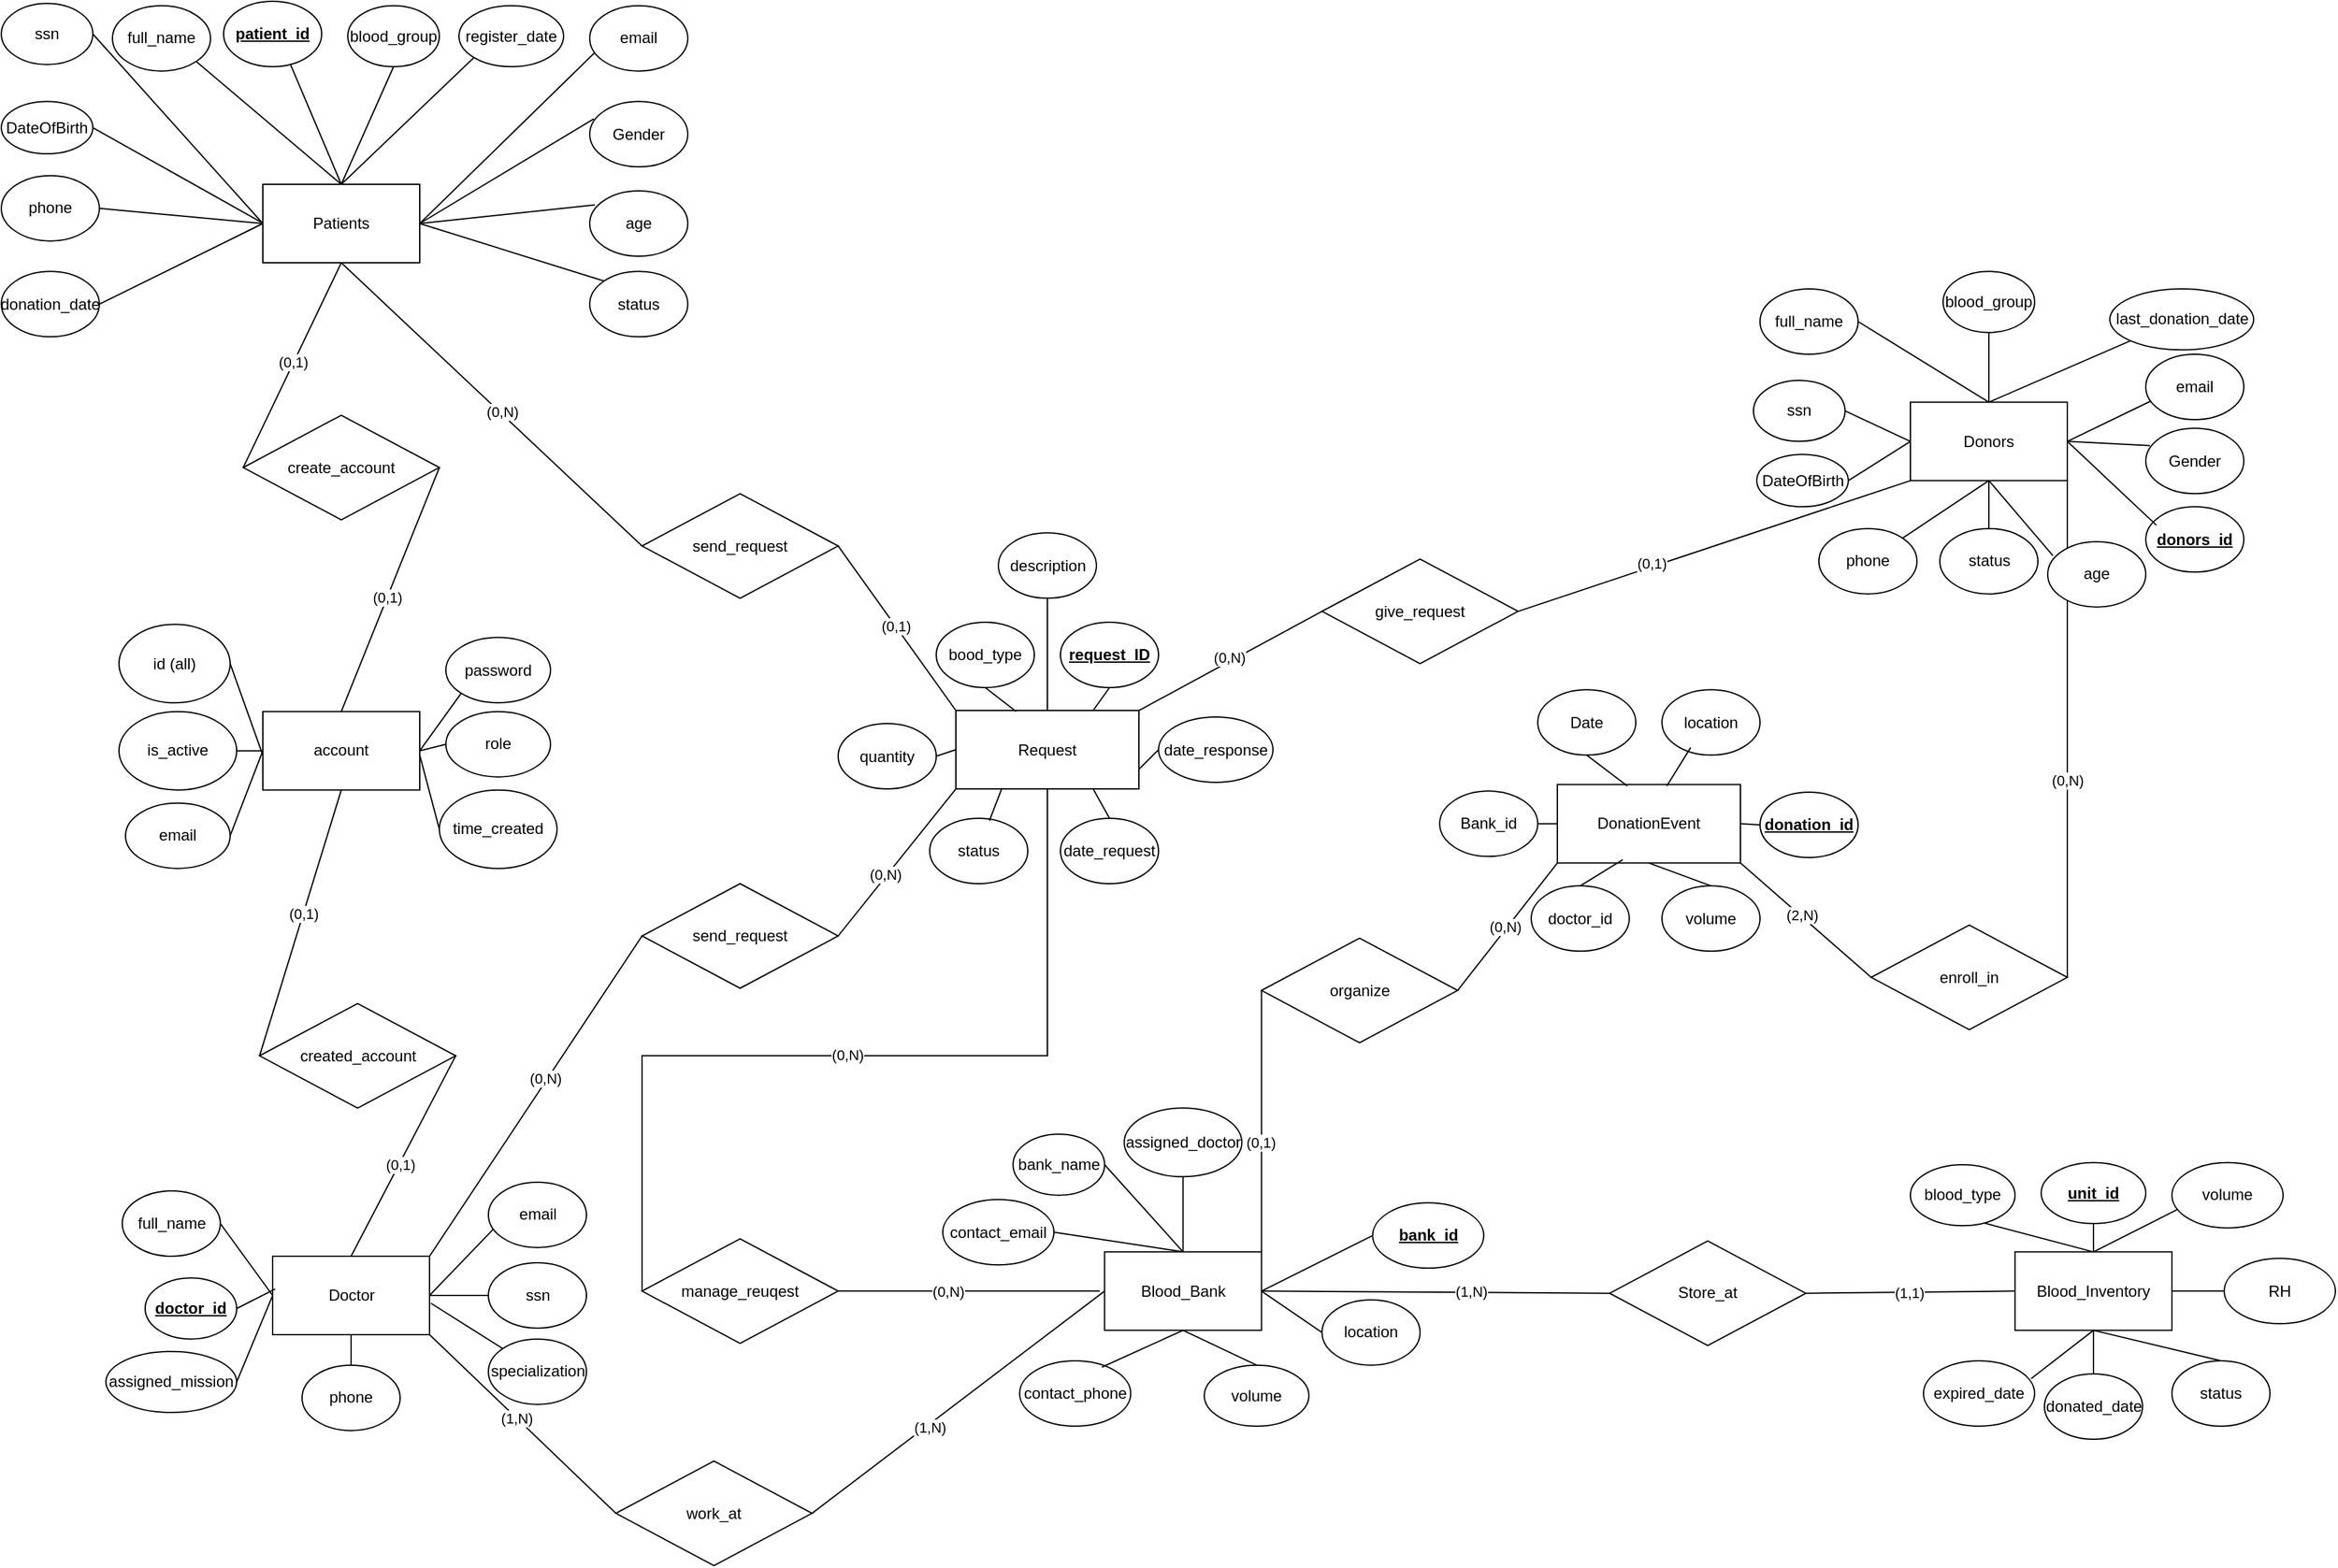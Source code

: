<mxfile version="28.1.2">
  <diagram name="Page-1" id="MleJp-_et98eEY97pdTK">
    <mxGraphModel dx="2075" dy="873" grid="1" gridSize="10" guides="1" tooltips="1" connect="1" arrows="1" fold="1" page="1" pageScale="1" pageWidth="3300" pageHeight="2339" math="0" shadow="0">
      <root>
        <mxCell id="0" />
        <mxCell id="1" parent="0" />
        <mxCell id="Tg_vexLS6X5RjjtRJpET-149" value="" style="endArrow=none;html=1;rounded=0;entryX=1;entryY=1;entryDx=0;entryDy=0;exitX=1;exitY=0.5;exitDx=0;exitDy=0;" parent="1" source="Tg_vexLS6X5RjjtRJpET-148" target="G_xwv9elseuPE5ZvxZ6--1" edge="1">
          <mxGeometry width="50" height="50" relative="1" as="geometry">
            <mxPoint x="1770" y="806.67" as="sourcePoint" />
            <mxPoint x="1820" y="756.67" as="targetPoint" />
          </mxGeometry>
        </mxCell>
        <mxCell id="Tg_vexLS6X5RjjtRJpET-178" value="(0,N)" style="edgeLabel;html=1;align=center;verticalAlign=middle;resizable=0;points=[];" parent="Tg_vexLS6X5RjjtRJpET-149" vertex="1" connectable="0">
          <mxGeometry x="-0.204" relative="1" as="geometry">
            <mxPoint as="offset" />
          </mxGeometry>
        </mxCell>
        <mxCell id="Tg_vexLS6X5RjjtRJpET-72" value="" style="group" parent="1" vertex="1" connectable="0">
          <mxGeometry x="1560" y="326.67" width="382.5" height="256.67" as="geometry" />
        </mxCell>
        <mxCell id="G_xwv9elseuPE5ZvxZ6--1" value="Donors" style="rounded=0;whiteSpace=wrap;html=1;" parent="Tg_vexLS6X5RjjtRJpET-72" vertex="1">
          <mxGeometry x="120" y="100.0" width="120" height="60" as="geometry" />
        </mxCell>
        <mxCell id="RDFFZs31wIJsFsyZddFB-5" value="full_name" style="ellipse;whiteSpace=wrap;html=1;" parent="Tg_vexLS6X5RjjtRJpET-72" vertex="1">
          <mxGeometry x="5" y="13.33" width="75" height="50" as="geometry" />
        </mxCell>
        <mxCell id="RDFFZs31wIJsFsyZddFB-6" value="Gender" style="ellipse;whiteSpace=wrap;html=1;" parent="Tg_vexLS6X5RjjtRJpET-72" vertex="1">
          <mxGeometry x="300" y="120" width="75" height="50" as="geometry" />
        </mxCell>
        <mxCell id="RDFFZs31wIJsFsyZddFB-9" value="phone&lt;span style=&quot;color: rgba(0, 0, 0, 0); font-family: monospace; font-size: 0px; text-align: start; text-wrap-mode: nowrap;&quot;&gt;%3CmxGraphModel%3E%3Croot%3E%3CmxCell%20id%3D%220%22%2F%3E%3CmxCell%20id%3D%221%22%20parent%3D%220%22%2F%3E%3CmxCell%20id%3D%222%22%20value%3D%22full_name%22%20style%3D%22ellipse%3BwhiteSpace%3Dwrap%3Bhtml%3D1%3B%22%20vertex%3D%221%22%20parent%3D%221%22%3E%3CmxGeometry%20x%3D%22190%22%20y%3D%22120%22%20width%3D%2260%22%20height%3D%2240%22%20as%3D%22geometry%22%2F%3E%3C%2FmxCell%3E%3C%2Froot%3E%3C%2FmxGraphModel%3E&lt;/span&gt;" style="ellipse;whiteSpace=wrap;html=1;" parent="Tg_vexLS6X5RjjtRJpET-72" vertex="1">
          <mxGeometry x="50" y="196.67" width="75" height="50" as="geometry" />
        </mxCell>
        <mxCell id="RDFFZs31wIJsFsyZddFB-10" value="email" style="ellipse;whiteSpace=wrap;html=1;" parent="Tg_vexLS6X5RjjtRJpET-72" vertex="1">
          <mxGeometry x="300" y="63.33" width="75" height="50" as="geometry" />
        </mxCell>
        <mxCell id="RDFFZs31wIJsFsyZddFB-12" value="blood_group" style="ellipse;whiteSpace=wrap;html=1;" parent="Tg_vexLS6X5RjjtRJpET-72" vertex="1">
          <mxGeometry x="145" y="-1.776e-15" width="70" height="46.67" as="geometry" />
        </mxCell>
        <mxCell id="RDFFZs31wIJsFsyZddFB-14" value="status" style="ellipse;whiteSpace=wrap;html=1;" parent="Tg_vexLS6X5RjjtRJpET-72" vertex="1">
          <mxGeometry x="142.5" y="196.67" width="75" height="50" as="geometry" />
        </mxCell>
        <mxCell id="RDFFZs31wIJsFsyZddFB-39" value="" style="endArrow=none;html=1;rounded=0;exitX=1;exitY=0.5;exitDx=0;exitDy=0;entryX=0.5;entryY=0;entryDx=0;entryDy=0;" parent="Tg_vexLS6X5RjjtRJpET-72" source="RDFFZs31wIJsFsyZddFB-5" target="G_xwv9elseuPE5ZvxZ6--1" edge="1">
          <mxGeometry width="50" height="50" relative="1" as="geometry">
            <mxPoint x="100" y="90" as="sourcePoint" />
            <mxPoint x="150" y="40" as="targetPoint" />
          </mxGeometry>
        </mxCell>
        <mxCell id="RDFFZs31wIJsFsyZddFB-40" value="" style="endArrow=none;html=1;rounded=0;entryX=0.5;entryY=1;entryDx=0;entryDy=0;exitX=1;exitY=0;exitDx=0;exitDy=0;" parent="Tg_vexLS6X5RjjtRJpET-72" source="RDFFZs31wIJsFsyZddFB-9" target="G_xwv9elseuPE5ZvxZ6--1" edge="1">
          <mxGeometry width="50" height="50" relative="1" as="geometry">
            <mxPoint x="100" y="90" as="sourcePoint" />
            <mxPoint x="150" y="40" as="targetPoint" />
          </mxGeometry>
        </mxCell>
        <mxCell id="RDFFZs31wIJsFsyZddFB-41" value="" style="endArrow=none;html=1;rounded=0;exitX=1;exitY=0.5;exitDx=0;exitDy=0;entryX=0;entryY=0.5;entryDx=0;entryDy=0;" parent="Tg_vexLS6X5RjjtRJpET-72" source="RDFFZs31wIJsFsyZddFB-7" target="G_xwv9elseuPE5ZvxZ6--1" edge="1">
          <mxGeometry width="50" height="50" relative="1" as="geometry">
            <mxPoint x="70" y="200" as="sourcePoint" />
            <mxPoint x="120" y="150" as="targetPoint" />
          </mxGeometry>
        </mxCell>
        <mxCell id="RDFFZs31wIJsFsyZddFB-43" value="" style="endArrow=none;html=1;rounded=0;entryX=0.5;entryY=1;entryDx=0;entryDy=0;exitX=0.5;exitY=0;exitDx=0;exitDy=0;" parent="Tg_vexLS6X5RjjtRJpET-72" source="RDFFZs31wIJsFsyZddFB-14" target="G_xwv9elseuPE5ZvxZ6--1" edge="1">
          <mxGeometry width="50" height="50" relative="1" as="geometry">
            <mxPoint x="200" y="220" as="sourcePoint" />
            <mxPoint x="250" y="170" as="targetPoint" />
          </mxGeometry>
        </mxCell>
        <mxCell id="RDFFZs31wIJsFsyZddFB-44" value="" style="endArrow=none;html=1;rounded=0;exitX=0.5;exitY=0;exitDx=0;exitDy=0;entryX=0.5;entryY=1;entryDx=0;entryDy=0;" parent="Tg_vexLS6X5RjjtRJpET-72" source="G_xwv9elseuPE5ZvxZ6--1" target="RDFFZs31wIJsFsyZddFB-12" edge="1">
          <mxGeometry width="50" height="50" relative="1" as="geometry">
            <mxPoint x="100" y="90" as="sourcePoint" />
            <mxPoint x="150" y="40" as="targetPoint" />
          </mxGeometry>
        </mxCell>
        <mxCell id="RDFFZs31wIJsFsyZddFB-45" value="" style="endArrow=none;html=1;rounded=0;exitX=1;exitY=0.5;exitDx=0;exitDy=0;entryX=0.053;entryY=0.715;entryDx=0;entryDy=0;entryPerimeter=0;" parent="Tg_vexLS6X5RjjtRJpET-72" source="G_xwv9elseuPE5ZvxZ6--1" target="RDFFZs31wIJsFsyZddFB-10" edge="1">
          <mxGeometry width="50" height="50" relative="1" as="geometry">
            <mxPoint x="100" y="90" as="sourcePoint" />
            <mxPoint x="150" y="40" as="targetPoint" />
          </mxGeometry>
        </mxCell>
        <mxCell id="RDFFZs31wIJsFsyZddFB-46" value="" style="endArrow=none;html=1;rounded=0;exitX=1;exitY=0.5;exitDx=0;exitDy=0;entryX=0.042;entryY=0.265;entryDx=0;entryDy=0;entryPerimeter=0;" parent="Tg_vexLS6X5RjjtRJpET-72" source="G_xwv9elseuPE5ZvxZ6--1" target="RDFFZs31wIJsFsyZddFB-6" edge="1">
          <mxGeometry width="50" height="50" relative="1" as="geometry">
            <mxPoint x="100" y="90" as="sourcePoint" />
            <mxPoint x="150" y="40" as="targetPoint" />
          </mxGeometry>
        </mxCell>
        <mxCell id="RDFFZs31wIJsFsyZddFB-49" value="" style="endArrow=none;html=1;rounded=0;entryX=0.053;entryY=0.215;entryDx=0;entryDy=0;entryPerimeter=0;exitX=0.5;exitY=1;exitDx=0;exitDy=0;" parent="Tg_vexLS6X5RjjtRJpET-72" source="G_xwv9elseuPE5ZvxZ6--1" target="RDFFZs31wIJsFsyZddFB-48" edge="1">
          <mxGeometry width="50" height="50" relative="1" as="geometry">
            <mxPoint x="100" y="90" as="sourcePoint" />
            <mxPoint x="150" y="40" as="targetPoint" />
          </mxGeometry>
        </mxCell>
        <mxCell id="RDFFZs31wIJsFsyZddFB-50" value="ssn" style="ellipse;whiteSpace=wrap;html=1;" parent="Tg_vexLS6X5RjjtRJpET-72" vertex="1">
          <mxGeometry y="83.33" width="70" height="46.67" as="geometry" />
        </mxCell>
        <mxCell id="RDFFZs31wIJsFsyZddFB-52" value="" style="endArrow=none;html=1;rounded=0;exitX=1;exitY=0.5;exitDx=0;exitDy=0;entryX=0;entryY=0.5;entryDx=0;entryDy=0;" parent="Tg_vexLS6X5RjjtRJpET-72" source="RDFFZs31wIJsFsyZddFB-50" target="G_xwv9elseuPE5ZvxZ6--1" edge="1">
          <mxGeometry width="50" height="50" relative="1" as="geometry">
            <mxPoint x="100" y="90" as="sourcePoint" />
            <mxPoint x="150" y="40" as="targetPoint" />
          </mxGeometry>
        </mxCell>
        <mxCell id="RDFFZs31wIJsFsyZddFB-54" value="last_donation_date" style="ellipse;whiteSpace=wrap;html=1;" parent="Tg_vexLS6X5RjjtRJpET-72" vertex="1">
          <mxGeometry x="272.5" y="13.33" width="110" height="46.67" as="geometry" />
        </mxCell>
        <mxCell id="RDFFZs31wIJsFsyZddFB-55" value="" style="endArrow=none;html=1;rounded=0;entryX=0;entryY=1;entryDx=0;entryDy=0;exitX=0.5;exitY=0;exitDx=0;exitDy=0;" parent="Tg_vexLS6X5RjjtRJpET-72" source="G_xwv9elseuPE5ZvxZ6--1" target="RDFFZs31wIJsFsyZddFB-54" edge="1">
          <mxGeometry width="50" height="50" relative="1" as="geometry">
            <mxPoint x="230" y="100" as="sourcePoint" />
            <mxPoint x="150" y="40" as="targetPoint" />
          </mxGeometry>
        </mxCell>
        <mxCell id="Tg_vexLS6X5RjjtRJpET-30" value="&lt;u&gt;&lt;b&gt;donors_id&lt;/b&gt;&lt;/u&gt;" style="ellipse;whiteSpace=wrap;html=1;" parent="Tg_vexLS6X5RjjtRJpET-72" vertex="1">
          <mxGeometry x="300" y="180" width="75" height="50" as="geometry" />
        </mxCell>
        <mxCell id="Tg_vexLS6X5RjjtRJpET-31" value="" style="endArrow=none;html=1;rounded=0;exitX=1;exitY=0.5;exitDx=0;exitDy=0;entryX=0.109;entryY=0.283;entryDx=0;entryDy=0;entryPerimeter=0;" parent="Tg_vexLS6X5RjjtRJpET-72" source="G_xwv9elseuPE5ZvxZ6--1" target="Tg_vexLS6X5RjjtRJpET-30" edge="1">
          <mxGeometry width="50" height="50" relative="1" as="geometry">
            <mxPoint x="310" y="230" as="sourcePoint" />
            <mxPoint x="360" y="180" as="targetPoint" />
          </mxGeometry>
        </mxCell>
        <mxCell id="RDFFZs31wIJsFsyZddFB-48" value="age" style="ellipse;whiteSpace=wrap;html=1;" parent="Tg_vexLS6X5RjjtRJpET-72" vertex="1">
          <mxGeometry x="225" y="206.67" width="75" height="50" as="geometry" />
        </mxCell>
        <mxCell id="RDFFZs31wIJsFsyZddFB-7" value="DateOfBirth" style="ellipse;whiteSpace=wrap;html=1;" parent="Tg_vexLS6X5RjjtRJpET-72" vertex="1">
          <mxGeometry x="2.5" y="140" width="70" height="40" as="geometry" />
        </mxCell>
        <mxCell id="Tg_vexLS6X5RjjtRJpET-73" value="" style="group" parent="1" vertex="1" connectable="0">
          <mxGeometry x="986.24" y="1016.67" width="310.01" height="193.34" as="geometry" />
        </mxCell>
        <mxCell id="RDFFZs31wIJsFsyZddFB-115" value="Blood_Bank" style="rounded=0;whiteSpace=wrap;html=1;" parent="Tg_vexLS6X5RjjtRJpET-73" vertex="1">
          <mxGeometry x="77.5" y="60.0" width="120" height="60" as="geometry" />
        </mxCell>
        <mxCell id="RDFFZs31wIJsFsyZddFB-119" value="contact_phone" style="ellipse;whiteSpace=wrap;html=1;" parent="Tg_vexLS6X5RjjtRJpET-73" vertex="1">
          <mxGeometry x="12.52" y="143.34" width="84.99" height="50" as="geometry" />
        </mxCell>
        <mxCell id="RDFFZs31wIJsFsyZddFB-121" value="volume" style="ellipse;whiteSpace=wrap;html=1;" parent="Tg_vexLS6X5RjjtRJpET-73" vertex="1">
          <mxGeometry x="153.76" y="146.67" width="80" height="46.67" as="geometry" />
        </mxCell>
        <mxCell id="RDFFZs31wIJsFsyZddFB-123" value="location" style="ellipse;whiteSpace=wrap;html=1;" parent="Tg_vexLS6X5RjjtRJpET-73" vertex="1">
          <mxGeometry x="243.77" y="96.67" width="74.99" height="50" as="geometry" />
        </mxCell>
        <mxCell id="RDFFZs31wIJsFsyZddFB-129" value="" style="endArrow=none;html=1;rounded=0;entryX=0.5;entryY=1;entryDx=0;entryDy=0;exitX=0.74;exitY=0.097;exitDx=0;exitDy=0;exitPerimeter=0;" parent="Tg_vexLS6X5RjjtRJpET-73" source="RDFFZs31wIJsFsyZddFB-119" target="RDFFZs31wIJsFsyZddFB-115" edge="1">
          <mxGeometry width="50" height="50" relative="1" as="geometry">
            <mxPoint x="57.5" y="50" as="sourcePoint" />
            <mxPoint x="107.5" as="targetPoint" />
          </mxGeometry>
        </mxCell>
        <mxCell id="RDFFZs31wIJsFsyZddFB-131" value="" style="endArrow=none;html=1;rounded=0;exitX=0;exitY=0.5;exitDx=0;exitDy=0;entryX=1;entryY=0.5;entryDx=0;entryDy=0;" parent="Tg_vexLS6X5RjjtRJpET-73" source="RDFFZs31wIJsFsyZddFB-123" target="RDFFZs31wIJsFsyZddFB-115" edge="1">
          <mxGeometry width="50" height="50" relative="1" as="geometry">
            <mxPoint x="112.49" y="190" as="sourcePoint" />
            <mxPoint x="203.76" y="100" as="targetPoint" />
          </mxGeometry>
        </mxCell>
        <mxCell id="RDFFZs31wIJsFsyZddFB-133" value="" style="endArrow=none;html=1;rounded=0;entryX=0.5;entryY=0;entryDx=0;entryDy=0;exitX=0.5;exitY=1;exitDx=0;exitDy=0;" parent="Tg_vexLS6X5RjjtRJpET-73" source="RDFFZs31wIJsFsyZddFB-115" target="RDFFZs31wIJsFsyZddFB-121" edge="1">
          <mxGeometry width="50" height="50" relative="1" as="geometry">
            <mxPoint x="80" y="59.99" as="sourcePoint" />
            <mxPoint x="107.5" as="targetPoint" />
          </mxGeometry>
        </mxCell>
        <mxCell id="RDFFZs31wIJsFsyZddFB-134" value="" style="endArrow=none;html=1;rounded=0;entryX=1;entryY=0.5;entryDx=0;entryDy=0;" parent="Tg_vexLS6X5RjjtRJpET-73" target="RDFFZs31wIJsFsyZddFB-120" edge="1">
          <mxGeometry width="50" height="50" relative="1" as="geometry">
            <mxPoint x="137.76" y="60" as="sourcePoint" />
            <mxPoint x="107.5" as="targetPoint" />
          </mxGeometry>
        </mxCell>
        <mxCell id="Tg_vexLS6X5RjjtRJpET-74" value="" style="group" parent="1" vertex="1" connectable="0">
          <mxGeometry x="340" y="1016.67" width="327.5" height="196.67" as="geometry" />
        </mxCell>
        <mxCell id="RDFFZs31wIJsFsyZddFB-84" value="Doctor" style="rounded=0;whiteSpace=wrap;html=1;" parent="Tg_vexLS6X5RjjtRJpET-74" vertex="1">
          <mxGeometry x="87.5" y="63.34" width="120" height="60" as="geometry" />
        </mxCell>
        <mxCell id="RDFFZs31wIJsFsyZddFB-85" value="full_name" style="ellipse;whiteSpace=wrap;html=1;" parent="Tg_vexLS6X5RjjtRJpET-74" vertex="1">
          <mxGeometry x="-27.5" y="13.34" width="75" height="50" as="geometry" />
        </mxCell>
        <mxCell id="RDFFZs31wIJsFsyZddFB-88" value="phone&lt;span style=&quot;color: rgba(0, 0, 0, 0); font-family: monospace; font-size: 0px; text-align: start; text-wrap-mode: nowrap;&quot;&gt;%3CmxGraphModel%3E%3Croot%3E%3CmxCell%20id%3D%220%22%2F%3E%3CmxCell%20id%3D%221%22%20parent%3D%220%22%2F%3E%3CmxCell%20id%3D%222%22%20value%3D%22full_name%22%20style%3D%22ellipse%3BwhiteSpace%3Dwrap%3Bhtml%3D1%3B%22%20vertex%3D%221%22%20parent%3D%221%22%3E%3CmxGeometry%20x%3D%22190%22%20y%3D%22120%22%20width%3D%2260%22%20height%3D%2240%22%20as%3D%22geometry%22%2F%3E%3C%2FmxCell%3E%3C%2Froot%3E%3C%2FmxGraphModel%3E&lt;/span&gt;" style="ellipse;whiteSpace=wrap;html=1;" parent="Tg_vexLS6X5RjjtRJpET-74" vertex="1">
          <mxGeometry x="110" y="146.67" width="75" height="50" as="geometry" />
        </mxCell>
        <mxCell id="RDFFZs31wIJsFsyZddFB-89" value="email" style="ellipse;whiteSpace=wrap;html=1;" parent="Tg_vexLS6X5RjjtRJpET-74" vertex="1">
          <mxGeometry x="252.5" y="6.67" width="75" height="50" as="geometry" />
        </mxCell>
        <mxCell id="RDFFZs31wIJsFsyZddFB-97" value="" style="endArrow=none;html=1;rounded=0;exitX=1;exitY=0.5;exitDx=0;exitDy=0;entryX=0;entryY=0.5;entryDx=0;entryDy=0;" parent="Tg_vexLS6X5RjjtRJpET-74" source="RDFFZs31wIJsFsyZddFB-85" target="RDFFZs31wIJsFsyZddFB-84" edge="1">
          <mxGeometry width="50" height="50" relative="1" as="geometry">
            <mxPoint x="67.5" y="53.34" as="sourcePoint" />
            <mxPoint x="86.5" y="60.0" as="targetPoint" />
          </mxGeometry>
        </mxCell>
        <mxCell id="RDFFZs31wIJsFsyZddFB-98" value="" style="endArrow=none;html=1;rounded=0;exitX=0.5;exitY=0;exitDx=0;exitDy=0;entryX=0.5;entryY=1;entryDx=0;entryDy=0;" parent="Tg_vexLS6X5RjjtRJpET-74" source="RDFFZs31wIJsFsyZddFB-88" target="RDFFZs31wIJsFsyZddFB-84" edge="1">
          <mxGeometry width="50" height="50" relative="1" as="geometry">
            <mxPoint x="67.5" y="53.34" as="sourcePoint" />
            <mxPoint x="106.5" y="130.0" as="targetPoint" />
          </mxGeometry>
        </mxCell>
        <mxCell id="RDFFZs31wIJsFsyZddFB-103" value="" style="endArrow=none;html=1;rounded=0;exitX=1;exitY=0.5;exitDx=0;exitDy=0;entryX=0.053;entryY=0.715;entryDx=0;entryDy=0;entryPerimeter=0;" parent="Tg_vexLS6X5RjjtRJpET-74" source="RDFFZs31wIJsFsyZddFB-84" target="RDFFZs31wIJsFsyZddFB-89" edge="1">
          <mxGeometry width="50" height="50" relative="1" as="geometry">
            <mxPoint x="67.5" y="53.34" as="sourcePoint" />
            <mxPoint x="117.5" y="3.34" as="targetPoint" />
          </mxGeometry>
        </mxCell>
        <mxCell id="RDFFZs31wIJsFsyZddFB-107" value="&lt;b&gt;&lt;u&gt;doctor_id&lt;/u&gt;&lt;/b&gt;" style="ellipse;whiteSpace=wrap;html=1;" parent="Tg_vexLS6X5RjjtRJpET-74" vertex="1">
          <mxGeometry x="-10" y="80.0" width="70" height="46.67" as="geometry" />
        </mxCell>
        <mxCell id="RDFFZs31wIJsFsyZddFB-108" value="" style="endArrow=none;html=1;rounded=0;exitX=1;exitY=0.5;exitDx=0;exitDy=0;entryX=0.016;entryY=0.417;entryDx=0;entryDy=0;entryPerimeter=0;" parent="Tg_vexLS6X5RjjtRJpET-74" source="RDFFZs31wIJsFsyZddFB-107" target="RDFFZs31wIJsFsyZddFB-84" edge="1">
          <mxGeometry width="50" height="50" relative="1" as="geometry">
            <mxPoint x="67.5" y="53.34" as="sourcePoint" />
            <mxPoint x="117.5" y="3.34" as="targetPoint" />
          </mxGeometry>
        </mxCell>
        <mxCell id="RDFFZs31wIJsFsyZddFB-113" value="specialization" style="ellipse;whiteSpace=wrap;html=1;" parent="Tg_vexLS6X5RjjtRJpET-74" vertex="1">
          <mxGeometry x="252.5" y="126.67" width="75" height="50" as="geometry" />
        </mxCell>
        <mxCell id="RDFFZs31wIJsFsyZddFB-114" value="" style="endArrow=none;html=1;rounded=0;entryX=0;entryY=0;entryDx=0;entryDy=0;exitX=1.009;exitY=0.6;exitDx=0;exitDy=0;exitPerimeter=0;" parent="Tg_vexLS6X5RjjtRJpET-74" source="RDFFZs31wIJsFsyZddFB-84" target="RDFFZs31wIJsFsyZddFB-113" edge="1">
          <mxGeometry width="50" height="50" relative="1" as="geometry">
            <mxPoint x="-202.5" y="-10.0" as="sourcePoint" />
            <mxPoint x="-152.5" y="-60.0" as="targetPoint" />
          </mxGeometry>
        </mxCell>
        <mxCell id="Tg_vexLS6X5RjjtRJpET-1" value="ssn" style="ellipse;whiteSpace=wrap;html=1;" parent="Tg_vexLS6X5RjjtRJpET-74" vertex="1">
          <mxGeometry x="252.5" y="68.34" width="75" height="50" as="geometry" />
        </mxCell>
        <mxCell id="Tg_vexLS6X5RjjtRJpET-2" value="" style="endArrow=none;html=1;rounded=0;entryX=0;entryY=0.5;entryDx=0;entryDy=0;exitX=1;exitY=0.5;exitDx=0;exitDy=0;" parent="Tg_vexLS6X5RjjtRJpET-74" source="RDFFZs31wIJsFsyZddFB-84" target="Tg_vexLS6X5RjjtRJpET-1" edge="1">
          <mxGeometry width="50" height="50" relative="1" as="geometry">
            <mxPoint x="2.5" y="146.67" as="sourcePoint" />
            <mxPoint x="52.5" y="96.67" as="targetPoint" />
          </mxGeometry>
        </mxCell>
        <mxCell id="RDFFZs31wIJsFsyZddFB-93" value="assigned_mission" style="ellipse;whiteSpace=wrap;html=1;" parent="Tg_vexLS6X5RjjtRJpET-74" vertex="1">
          <mxGeometry x="-40.01" y="136.17" width="100.01" height="46.67" as="geometry" />
        </mxCell>
        <mxCell id="RDFFZs31wIJsFsyZddFB-95" value="" style="endArrow=none;html=1;rounded=0;exitX=0;exitY=0.5;exitDx=0;exitDy=0;entryX=1;entryY=0.5;entryDx=0;entryDy=0;" parent="Tg_vexLS6X5RjjtRJpET-74" source="RDFFZs31wIJsFsyZddFB-84" target="RDFFZs31wIJsFsyZddFB-93" edge="1">
          <mxGeometry width="50" height="50" relative="1" as="geometry">
            <mxPoint x="67.5" y="53.34" as="sourcePoint" />
            <mxPoint x="117.5" y="3.34" as="targetPoint" />
          </mxGeometry>
        </mxCell>
        <mxCell id="Tg_vexLS6X5RjjtRJpET-76" value="" style="group" parent="1" vertex="1" connectable="0">
          <mxGeometry x="860" y="595" width="332.5" height="200" as="geometry" />
        </mxCell>
        <mxCell id="Tg_vexLS6X5RjjtRJpET-43" value="Request" style="rounded=0;whiteSpace=wrap;html=1;" parent="Tg_vexLS6X5RjjtRJpET-76" vertex="1">
          <mxGeometry x="90" y="67.51" width="140" height="60" as="geometry" />
        </mxCell>
        <mxCell id="Tg_vexLS6X5RjjtRJpET-44" value="status" style="ellipse;whiteSpace=wrap;html=1;" parent="Tg_vexLS6X5RjjtRJpET-76" vertex="1">
          <mxGeometry x="70" y="150" width="75" height="50" as="geometry" />
        </mxCell>
        <mxCell id="Tg_vexLS6X5RjjtRJpET-45" value="quantity" style="ellipse;whiteSpace=wrap;html=1;" parent="Tg_vexLS6X5RjjtRJpET-76" vertex="1">
          <mxGeometry y="77.51" width="75" height="50" as="geometry" />
        </mxCell>
        <mxCell id="Tg_vexLS6X5RjjtRJpET-46" value="bood_type" style="ellipse;whiteSpace=wrap;html=1;" parent="Tg_vexLS6X5RjjtRJpET-76" vertex="1">
          <mxGeometry x="75" width="75" height="50" as="geometry" />
        </mxCell>
        <mxCell id="Tg_vexLS6X5RjjtRJpET-47" value="&lt;b&gt;&lt;u&gt;request_ID&lt;/u&gt;&lt;/b&gt;" style="ellipse;whiteSpace=wrap;html=1;" parent="Tg_vexLS6X5RjjtRJpET-76" vertex="1">
          <mxGeometry x="170" width="75" height="50" as="geometry" />
        </mxCell>
        <mxCell id="Tg_vexLS6X5RjjtRJpET-48" value="date_response" style="ellipse;whiteSpace=wrap;html=1;" parent="Tg_vexLS6X5RjjtRJpET-76" vertex="1">
          <mxGeometry x="245" y="72.51" width="87.5" height="50" as="geometry" />
        </mxCell>
        <mxCell id="Tg_vexLS6X5RjjtRJpET-49" value="date_request" style="ellipse;whiteSpace=wrap;html=1;" parent="Tg_vexLS6X5RjjtRJpET-76" vertex="1">
          <mxGeometry x="170" y="150" width="75" height="50" as="geometry" />
        </mxCell>
        <mxCell id="Tg_vexLS6X5RjjtRJpET-50" value="" style="endArrow=none;html=1;rounded=0;exitX=0.329;exitY=0.012;exitDx=0;exitDy=0;exitPerimeter=0;entryX=0.5;entryY=1;entryDx=0;entryDy=0;" parent="Tg_vexLS6X5RjjtRJpET-76" source="Tg_vexLS6X5RjjtRJpET-43" target="Tg_vexLS6X5RjjtRJpET-46" edge="1">
          <mxGeometry width="50" height="50" relative="1" as="geometry">
            <mxPoint x="22.5" y="-6.67" as="sourcePoint" />
            <mxPoint x="72.5" y="-56.67" as="targetPoint" />
          </mxGeometry>
        </mxCell>
        <mxCell id="Tg_vexLS6X5RjjtRJpET-51" value="" style="endArrow=none;html=1;rounded=0;exitX=0;exitY=0.5;exitDx=0;exitDy=0;entryX=1;entryY=0.5;entryDx=0;entryDy=0;" parent="Tg_vexLS6X5RjjtRJpET-76" source="Tg_vexLS6X5RjjtRJpET-43" target="Tg_vexLS6X5RjjtRJpET-45" edge="1">
          <mxGeometry width="50" height="50" relative="1" as="geometry">
            <mxPoint x="22.5" y="-6.67" as="sourcePoint" />
            <mxPoint x="72.5" y="-56.67" as="targetPoint" />
          </mxGeometry>
        </mxCell>
        <mxCell id="Tg_vexLS6X5RjjtRJpET-52" value="" style="endArrow=none;html=1;rounded=0;entryX=0.5;entryY=1;entryDx=0;entryDy=0;exitX=0.75;exitY=0;exitDx=0;exitDy=0;" parent="Tg_vexLS6X5RjjtRJpET-76" source="Tg_vexLS6X5RjjtRJpET-43" target="Tg_vexLS6X5RjjtRJpET-47" edge="1">
          <mxGeometry width="50" height="50" relative="1" as="geometry">
            <mxPoint x="-127.5" y="83.33" as="sourcePoint" />
            <mxPoint x="-77.5" y="33.33" as="targetPoint" />
          </mxGeometry>
        </mxCell>
        <mxCell id="Tg_vexLS6X5RjjtRJpET-53" value="" style="endArrow=none;html=1;rounded=0;entryX=0;entryY=0.5;entryDx=0;entryDy=0;exitX=1;exitY=0.75;exitDx=0;exitDy=0;" parent="Tg_vexLS6X5RjjtRJpET-76" source="Tg_vexLS6X5RjjtRJpET-43" target="Tg_vexLS6X5RjjtRJpET-48" edge="1">
          <mxGeometry width="50" height="50" relative="1" as="geometry">
            <mxPoint x="232.5" y="103.33" as="sourcePoint" />
            <mxPoint x="32.5" y="23.33" as="targetPoint" />
          </mxGeometry>
        </mxCell>
        <mxCell id="Tg_vexLS6X5RjjtRJpET-55" value="" style="endArrow=none;html=1;rounded=0;entryX=0.75;entryY=1;entryDx=0;entryDy=0;exitX=0.5;exitY=0;exitDx=0;exitDy=0;" parent="Tg_vexLS6X5RjjtRJpET-76" source="Tg_vexLS6X5RjjtRJpET-49" target="Tg_vexLS6X5RjjtRJpET-43" edge="1">
          <mxGeometry width="50" height="50" relative="1" as="geometry">
            <mxPoint x="292.5" y="213.33" as="sourcePoint" />
            <mxPoint x="342.5" y="163.33" as="targetPoint" />
          </mxGeometry>
        </mxCell>
        <mxCell id="Tg_vexLS6X5RjjtRJpET-56" value="" style="endArrow=none;html=1;rounded=0;entryX=0.25;entryY=1;entryDx=0;entryDy=0;exitX=0.609;exitY=0.037;exitDx=0;exitDy=0;exitPerimeter=0;" parent="Tg_vexLS6X5RjjtRJpET-76" source="Tg_vexLS6X5RjjtRJpET-44" target="Tg_vexLS6X5RjjtRJpET-43" edge="1">
          <mxGeometry width="50" height="50" relative="1" as="geometry">
            <mxPoint x="-27.5" y="93.33" as="sourcePoint" />
            <mxPoint x="22.5" y="43.33" as="targetPoint" />
          </mxGeometry>
        </mxCell>
        <mxCell id="Tg_vexLS6X5RjjtRJpET-77" value="" style="group" parent="1" vertex="1" connectable="0">
          <mxGeometry x="1320" y="646.67" width="320" height="200" as="geometry" />
        </mxCell>
        <mxCell id="RDFFZs31wIJsFsyZddFB-3" value="DonationEvent" style="rounded=0;whiteSpace=wrap;html=1;" parent="Tg_vexLS6X5RjjtRJpET-77" vertex="1">
          <mxGeometry x="90" y="72.51" width="140" height="60" as="geometry" />
        </mxCell>
        <mxCell id="Tg_vexLS6X5RjjtRJpET-34" value="doctor_id" style="ellipse;whiteSpace=wrap;html=1;" parent="Tg_vexLS6X5RjjtRJpET-77" vertex="1">
          <mxGeometry x="70" y="150.0" width="75" height="50" as="geometry" />
        </mxCell>
        <mxCell id="Tg_vexLS6X5RjjtRJpET-35" value="Bank_id" style="ellipse;whiteSpace=wrap;html=1;" parent="Tg_vexLS6X5RjjtRJpET-77" vertex="1">
          <mxGeometry y="77.51" width="75" height="50" as="geometry" />
        </mxCell>
        <mxCell id="Tg_vexLS6X5RjjtRJpET-36" value="Date" style="ellipse;whiteSpace=wrap;html=1;" parent="Tg_vexLS6X5RjjtRJpET-77" vertex="1">
          <mxGeometry x="75" width="75" height="50" as="geometry" />
        </mxCell>
        <mxCell id="Tg_vexLS6X5RjjtRJpET-37" value="location" style="ellipse;whiteSpace=wrap;html=1;" parent="Tg_vexLS6X5RjjtRJpET-77" vertex="1">
          <mxGeometry x="170" width="75" height="50" as="geometry" />
        </mxCell>
        <mxCell id="Tg_vexLS6X5RjjtRJpET-39" value="&lt;b&gt;&lt;u&gt;donation_id&lt;/u&gt;&lt;/b&gt;" style="ellipse;whiteSpace=wrap;html=1;" parent="Tg_vexLS6X5RjjtRJpET-77" vertex="1">
          <mxGeometry x="245" y="78.33" width="75" height="50" as="geometry" />
        </mxCell>
        <mxCell id="Tg_vexLS6X5RjjtRJpET-40" value="volume" style="ellipse;whiteSpace=wrap;html=1;" parent="Tg_vexLS6X5RjjtRJpET-77" vertex="1">
          <mxGeometry x="170" y="150" width="75" height="50" as="geometry" />
        </mxCell>
        <mxCell id="Tg_vexLS6X5RjjtRJpET-58" value="" style="endArrow=none;html=1;rounded=0;entryX=0.5;entryY=1;entryDx=0;entryDy=0;exitX=0.382;exitY=0.018;exitDx=0;exitDy=0;exitPerimeter=0;" parent="Tg_vexLS6X5RjjtRJpET-77" source="RDFFZs31wIJsFsyZddFB-3" target="Tg_vexLS6X5RjjtRJpET-36" edge="1">
          <mxGeometry width="50" height="50" relative="1" as="geometry">
            <mxPoint x="20" y="210" as="sourcePoint" />
            <mxPoint x="70" y="160" as="targetPoint" />
          </mxGeometry>
        </mxCell>
        <mxCell id="Tg_vexLS6X5RjjtRJpET-59" value="" style="endArrow=none;html=1;rounded=0;entryX=0.293;entryY=0.883;entryDx=0;entryDy=0;entryPerimeter=0;exitX=0.598;exitY=0.018;exitDx=0;exitDy=0;exitPerimeter=0;" parent="Tg_vexLS6X5RjjtRJpET-77" source="RDFFZs31wIJsFsyZddFB-3" target="Tg_vexLS6X5RjjtRJpET-37" edge="1">
          <mxGeometry width="50" height="50" relative="1" as="geometry">
            <mxPoint x="160" y="70" as="sourcePoint" />
            <mxPoint x="70" y="180" as="targetPoint" />
          </mxGeometry>
        </mxCell>
        <mxCell id="Tg_vexLS6X5RjjtRJpET-60" value="" style="endArrow=none;html=1;rounded=0;entryX=0;entryY=0.5;entryDx=0;entryDy=0;exitX=1;exitY=0.5;exitDx=0;exitDy=0;" parent="Tg_vexLS6X5RjjtRJpET-77" source="RDFFZs31wIJsFsyZddFB-3" target="Tg_vexLS6X5RjjtRJpET-39" edge="1">
          <mxGeometry width="50" height="50" relative="1" as="geometry">
            <mxPoint x="380" y="180" as="sourcePoint" />
            <mxPoint x="430" y="130" as="targetPoint" />
          </mxGeometry>
        </mxCell>
        <mxCell id="Tg_vexLS6X5RjjtRJpET-61" value="" style="endArrow=none;html=1;rounded=0;entryX=0.5;entryY=1;entryDx=0;entryDy=0;exitX=0.5;exitY=0;exitDx=0;exitDy=0;" parent="Tg_vexLS6X5RjjtRJpET-77" source="Tg_vexLS6X5RjjtRJpET-40" target="RDFFZs31wIJsFsyZddFB-3" edge="1">
          <mxGeometry width="50" height="50" relative="1" as="geometry">
            <mxPoint x="420" y="190" as="sourcePoint" />
            <mxPoint x="470" y="140" as="targetPoint" />
          </mxGeometry>
        </mxCell>
        <mxCell id="Tg_vexLS6X5RjjtRJpET-62" value="" style="endArrow=none;html=1;rounded=0;entryX=0.357;entryY=0.958;entryDx=0;entryDy=0;entryPerimeter=0;exitX=0.5;exitY=0;exitDx=0;exitDy=0;" parent="Tg_vexLS6X5RjjtRJpET-77" source="Tg_vexLS6X5RjjtRJpET-34" target="RDFFZs31wIJsFsyZddFB-3" edge="1">
          <mxGeometry width="50" height="50" relative="1" as="geometry">
            <mxPoint x="30" y="280" as="sourcePoint" />
            <mxPoint x="80" y="230" as="targetPoint" />
          </mxGeometry>
        </mxCell>
        <mxCell id="Tg_vexLS6X5RjjtRJpET-63" value="" style="endArrow=none;html=1;rounded=0;entryX=0;entryY=0.5;entryDx=0;entryDy=0;exitX=1;exitY=0.5;exitDx=0;exitDy=0;" parent="Tg_vexLS6X5RjjtRJpET-77" source="Tg_vexLS6X5RjjtRJpET-35" target="RDFFZs31wIJsFsyZddFB-3" edge="1">
          <mxGeometry width="50" height="50" relative="1" as="geometry">
            <mxPoint x="10" y="300" as="sourcePoint" />
            <mxPoint x="60" y="250" as="targetPoint" />
          </mxGeometry>
        </mxCell>
        <mxCell id="Tg_vexLS6X5RjjtRJpET-94" value="" style="group" parent="1" vertex="1" connectable="0">
          <mxGeometry x="310" y="576.67" width="330" height="236.66" as="geometry" />
        </mxCell>
        <mxCell id="Tg_vexLS6X5RjjtRJpET-81" value="account" style="rounded=0;whiteSpace=wrap;html=1;" parent="Tg_vexLS6X5RjjtRJpET-94" vertex="1">
          <mxGeometry x="110.01" y="86.66" width="120" height="60" as="geometry" />
        </mxCell>
        <mxCell id="Tg_vexLS6X5RjjtRJpET-82" value="password" style="ellipse;whiteSpace=wrap;html=1;" parent="Tg_vexLS6X5RjjtRJpET-94" vertex="1">
          <mxGeometry x="250" y="30.0" width="80" height="50" as="geometry" />
        </mxCell>
        <mxCell id="Tg_vexLS6X5RjjtRJpET-83" value="email" style="ellipse;whiteSpace=wrap;html=1;" parent="Tg_vexLS6X5RjjtRJpET-94" vertex="1">
          <mxGeometry x="5.0" y="156.66" width="80" height="50" as="geometry" />
        </mxCell>
        <mxCell id="Tg_vexLS6X5RjjtRJpET-84" value="role" style="ellipse;whiteSpace=wrap;html=1;" parent="Tg_vexLS6X5RjjtRJpET-94" vertex="1">
          <mxGeometry x="250" y="86.66" width="80" height="50" as="geometry" />
        </mxCell>
        <mxCell id="Tg_vexLS6X5RjjtRJpET-85" value="is_active" style="ellipse;whiteSpace=wrap;html=1;" parent="Tg_vexLS6X5RjjtRJpET-94" vertex="1">
          <mxGeometry y="86.66" width="90" height="60" as="geometry" />
        </mxCell>
        <mxCell id="Tg_vexLS6X5RjjtRJpET-86" value="id (all)" style="ellipse;whiteSpace=wrap;html=1;" parent="Tg_vexLS6X5RjjtRJpET-94" vertex="1">
          <mxGeometry x="-1.066e-14" y="20.0" width="85" height="60" as="geometry" />
        </mxCell>
        <mxCell id="Tg_vexLS6X5RjjtRJpET-87" value="time_created" style="ellipse;whiteSpace=wrap;html=1;" parent="Tg_vexLS6X5RjjtRJpET-94" vertex="1">
          <mxGeometry x="245" y="146.66" width="90" height="60" as="geometry" />
        </mxCell>
        <mxCell id="Tg_vexLS6X5RjjtRJpET-88" value="" style="endArrow=none;html=1;rounded=0;exitX=0;exitY=0.5;exitDx=0;exitDy=0;entryX=1;entryY=0.5;entryDx=0;entryDy=0;" parent="Tg_vexLS6X5RjjtRJpET-94" source="Tg_vexLS6X5RjjtRJpET-81" target="Tg_vexLS6X5RjjtRJpET-83" edge="1">
          <mxGeometry width="50" height="50" relative="1" as="geometry">
            <mxPoint x="-20" y="-33.34" as="sourcePoint" />
            <mxPoint x="30" y="-83.34" as="targetPoint" />
          </mxGeometry>
        </mxCell>
        <mxCell id="Tg_vexLS6X5RjjtRJpET-89" value="" style="endArrow=none;html=1;rounded=0;entryX=1;entryY=0.5;entryDx=0;entryDy=0;" parent="Tg_vexLS6X5RjjtRJpET-94" target="Tg_vexLS6X5RjjtRJpET-86" edge="1">
          <mxGeometry width="50" height="50" relative="1" as="geometry">
            <mxPoint x="110" y="120" as="sourcePoint" />
            <mxPoint x="94.176" y="58.142" as="targetPoint" />
          </mxGeometry>
        </mxCell>
        <mxCell id="Tg_vexLS6X5RjjtRJpET-90" value="" style="endArrow=none;html=1;rounded=0;entryX=0;entryY=0.5;entryDx=0;entryDy=0;exitX=1;exitY=0.5;exitDx=0;exitDy=0;" parent="Tg_vexLS6X5RjjtRJpET-94" source="Tg_vexLS6X5RjjtRJpET-85" target="Tg_vexLS6X5RjjtRJpET-81" edge="1">
          <mxGeometry width="50" height="50" relative="1" as="geometry">
            <mxPoint x="-50" y="266.66" as="sourcePoint" />
            <mxPoint y="216.66" as="targetPoint" />
          </mxGeometry>
        </mxCell>
        <mxCell id="Tg_vexLS6X5RjjtRJpET-91" value="" style="endArrow=none;html=1;rounded=0;exitX=0;exitY=0.5;exitDx=0;exitDy=0;" parent="Tg_vexLS6X5RjjtRJpET-94" source="Tg_vexLS6X5RjjtRJpET-87" edge="1">
          <mxGeometry width="50" height="50" relative="1" as="geometry">
            <mxPoint x="-70" y="276.66" as="sourcePoint" />
            <mxPoint x="230" y="120" as="targetPoint" />
          </mxGeometry>
        </mxCell>
        <mxCell id="Tg_vexLS6X5RjjtRJpET-92" value="" style="endArrow=none;html=1;rounded=0;entryX=0;entryY=0.5;entryDx=0;entryDy=0;exitX=1;exitY=0.5;exitDx=0;exitDy=0;" parent="Tg_vexLS6X5RjjtRJpET-94" source="Tg_vexLS6X5RjjtRJpET-81" target="Tg_vexLS6X5RjjtRJpET-84" edge="1">
          <mxGeometry width="50" height="50" relative="1" as="geometry">
            <mxPoint x="400" y="266.66" as="sourcePoint" />
            <mxPoint x="450" y="216.66" as="targetPoint" />
          </mxGeometry>
        </mxCell>
        <mxCell id="Tg_vexLS6X5RjjtRJpET-93" value="" style="endArrow=none;html=1;rounded=0;entryX=0;entryY=1;entryDx=0;entryDy=0;exitX=1;exitY=0.5;exitDx=0;exitDy=0;" parent="Tg_vexLS6X5RjjtRJpET-94" source="Tg_vexLS6X5RjjtRJpET-81" target="Tg_vexLS6X5RjjtRJpET-82" edge="1">
          <mxGeometry width="50" height="50" relative="1" as="geometry">
            <mxPoint x="-100" y="266.66" as="sourcePoint" />
            <mxPoint x="-50" y="216.66" as="targetPoint" />
          </mxGeometry>
        </mxCell>
        <mxCell id="Tg_vexLS6X5RjjtRJpET-100" value="create_account" style="rhombus;whiteSpace=wrap;html=1;" parent="1" vertex="1">
          <mxGeometry x="405" y="436.67" width="150" height="80" as="geometry" />
        </mxCell>
        <mxCell id="Tg_vexLS6X5RjjtRJpET-101" value="created_account" style="rhombus;whiteSpace=wrap;html=1;" parent="1" vertex="1">
          <mxGeometry x="417.5" y="886.67" width="150" height="80" as="geometry" />
        </mxCell>
        <mxCell id="Tg_vexLS6X5RjjtRJpET-113" value="" style="endArrow=none;html=1;rounded=0;exitX=0;exitY=0.5;exitDx=0;exitDy=0;entryX=0.5;entryY=1;entryDx=0;entryDy=0;" parent="1" source="Tg_vexLS6X5RjjtRJpET-100" target="RDFFZs31wIJsFsyZddFB-57" edge="1">
          <mxGeometry width="50" height="50" relative="1" as="geometry">
            <mxPoint x="640" y="576.67" as="sourcePoint" />
            <mxPoint x="470" y="319.67" as="targetPoint" />
          </mxGeometry>
        </mxCell>
        <mxCell id="Tg_vexLS6X5RjjtRJpET-157" value="(0,1)" style="edgeLabel;html=1;align=center;verticalAlign=middle;resizable=0;points=[];" parent="Tg_vexLS6X5RjjtRJpET-113" vertex="1" connectable="0">
          <mxGeometry x="0.025" y="1" relative="1" as="geometry">
            <mxPoint as="offset" />
          </mxGeometry>
        </mxCell>
        <mxCell id="Tg_vexLS6X5RjjtRJpET-114" value="" style="endArrow=none;html=1;rounded=0;exitX=0.5;exitY=0;exitDx=0;exitDy=0;entryX=1;entryY=0.5;entryDx=0;entryDy=0;" parent="1" source="Tg_vexLS6X5RjjtRJpET-81" target="Tg_vexLS6X5RjjtRJpET-100" edge="1">
          <mxGeometry width="50" height="50" relative="1" as="geometry">
            <mxPoint x="420" y="666.67" as="sourcePoint" />
            <mxPoint x="690" y="436.67" as="targetPoint" />
          </mxGeometry>
        </mxCell>
        <mxCell id="Tg_vexLS6X5RjjtRJpET-158" value="(0,1)" style="edgeLabel;html=1;align=center;verticalAlign=middle;resizable=0;points=[];" parent="Tg_vexLS6X5RjjtRJpET-114" vertex="1" connectable="0">
          <mxGeometry x="-0.058" y="1" relative="1" as="geometry">
            <mxPoint as="offset" />
          </mxGeometry>
        </mxCell>
        <mxCell id="Tg_vexLS6X5RjjtRJpET-129" value="" style="endArrow=none;html=1;rounded=0;exitX=0;exitY=0.5;exitDx=0;exitDy=0;entryX=1;entryY=1;entryDx=0;entryDy=0;" parent="1" source="Tg_vexLS6X5RjjtRJpET-127" target="RDFFZs31wIJsFsyZddFB-84" edge="1">
          <mxGeometry width="50" height="50" relative="1" as="geometry">
            <mxPoint x="950" y="826.67" as="sourcePoint" />
            <mxPoint x="1000" y="776.67" as="targetPoint" />
          </mxGeometry>
        </mxCell>
        <mxCell id="Tg_vexLS6X5RjjtRJpET-166" value="(1,N)" style="edgeLabel;html=1;align=center;verticalAlign=middle;resizable=0;points=[];" parent="Tg_vexLS6X5RjjtRJpET-129" vertex="1" connectable="0">
          <mxGeometry x="0.075" relative="1" as="geometry">
            <mxPoint as="offset" />
          </mxGeometry>
        </mxCell>
        <mxCell id="Tg_vexLS6X5RjjtRJpET-115" value="" style="endArrow=none;html=1;rounded=0;entryX=0.5;entryY=1;entryDx=0;entryDy=0;exitX=0;exitY=0.5;exitDx=0;exitDy=0;" parent="1" source="Tg_vexLS6X5RjjtRJpET-101" target="Tg_vexLS6X5RjjtRJpET-81" edge="1">
          <mxGeometry width="50" height="50" relative="1" as="geometry">
            <mxPoint x="640" y="986.67" as="sourcePoint" />
            <mxPoint x="690" y="936.67" as="targetPoint" />
          </mxGeometry>
        </mxCell>
        <mxCell id="Tg_vexLS6X5RjjtRJpET-159" value="(0,1)" style="edgeLabel;html=1;align=center;verticalAlign=middle;resizable=0;points=[];" parent="Tg_vexLS6X5RjjtRJpET-115" vertex="1" connectable="0">
          <mxGeometry x="0.073" relative="1" as="geometry">
            <mxPoint as="offset" />
          </mxGeometry>
        </mxCell>
        <mxCell id="Tg_vexLS6X5RjjtRJpET-116" value="" style="endArrow=none;html=1;rounded=0;entryX=1;entryY=0.5;entryDx=0;entryDy=0;exitX=0.5;exitY=0;exitDx=0;exitDy=0;" parent="1" source="RDFFZs31wIJsFsyZddFB-84" target="Tg_vexLS6X5RjjtRJpET-101" edge="1">
          <mxGeometry width="50" height="50" relative="1" as="geometry">
            <mxPoint x="550" y="1066.67" as="sourcePoint" />
            <mxPoint x="600" y="1016.67" as="targetPoint" />
          </mxGeometry>
        </mxCell>
        <mxCell id="Tg_vexLS6X5RjjtRJpET-160" value="(0,1)" style="edgeLabel;html=1;align=center;verticalAlign=middle;resizable=0;points=[];" parent="Tg_vexLS6X5RjjtRJpET-116" vertex="1" connectable="0">
          <mxGeometry x="-0.078" y="-1" relative="1" as="geometry">
            <mxPoint as="offset" />
          </mxGeometry>
        </mxCell>
        <mxCell id="Tg_vexLS6X5RjjtRJpET-118" value="" style="group" parent="1" vertex="1" connectable="0">
          <mxGeometry x="220" y="120" width="525" height="316.67" as="geometry" />
        </mxCell>
        <mxCell id="Tg_vexLS6X5RjjtRJpET-71" value="" style="group" parent="Tg_vexLS6X5RjjtRJpET-118" vertex="1" connectable="0">
          <mxGeometry x="90" width="365" height="316.67" as="geometry" />
        </mxCell>
        <mxCell id="Tg_vexLS6X5RjjtRJpET-117" value="" style="group" parent="Tg_vexLS6X5RjjtRJpET-71" vertex="1" connectable="0">
          <mxGeometry x="-5" width="345" height="200.0" as="geometry" />
        </mxCell>
        <mxCell id="RDFFZs31wIJsFsyZddFB-57" value="Patients" style="rounded=0;whiteSpace=wrap;html=1;" parent="Tg_vexLS6X5RjjtRJpET-117" vertex="1">
          <mxGeometry x="115" y="140.0" width="120" height="60" as="geometry" />
        </mxCell>
        <mxCell id="RDFFZs31wIJsFsyZddFB-58" value="full_name" style="ellipse;whiteSpace=wrap;html=1;" parent="Tg_vexLS6X5RjjtRJpET-117" vertex="1">
          <mxGeometry y="3.33" width="75" height="50" as="geometry" />
        </mxCell>
        <mxCell id="RDFFZs31wIJsFsyZddFB-63" value="blood_group" style="ellipse;whiteSpace=wrap;html=1;" parent="Tg_vexLS6X5RjjtRJpET-117" vertex="1">
          <mxGeometry x="179.99" y="3.33" width="70" height="46.67" as="geometry" />
        </mxCell>
        <mxCell id="RDFFZs31wIJsFsyZddFB-70" value="" style="endArrow=none;html=1;rounded=0;exitX=1;exitY=1;exitDx=0;exitDy=0;entryX=0.5;entryY=0;entryDx=0;entryDy=0;" parent="Tg_vexLS6X5RjjtRJpET-117" source="RDFFZs31wIJsFsyZddFB-58" target="RDFFZs31wIJsFsyZddFB-57" edge="1">
          <mxGeometry width="50" height="50" relative="1" as="geometry">
            <mxPoint x="95" y="130.0" as="sourcePoint" />
            <mxPoint x="145" y="80" as="targetPoint" />
          </mxGeometry>
        </mxCell>
        <mxCell id="RDFFZs31wIJsFsyZddFB-75" value="" style="endArrow=none;html=1;rounded=0;exitX=0.5;exitY=0;exitDx=0;exitDy=0;entryX=0.5;entryY=1;entryDx=0;entryDy=0;" parent="Tg_vexLS6X5RjjtRJpET-117" source="RDFFZs31wIJsFsyZddFB-57" target="RDFFZs31wIJsFsyZddFB-63" edge="1">
          <mxGeometry width="50" height="50" relative="1" as="geometry">
            <mxPoint x="95" y="130.0" as="sourcePoint" />
            <mxPoint x="145" y="80" as="targetPoint" />
          </mxGeometry>
        </mxCell>
        <mxCell id="RDFFZs31wIJsFsyZddFB-82" value="register_date" style="ellipse;whiteSpace=wrap;html=1;" parent="Tg_vexLS6X5RjjtRJpET-117" vertex="1">
          <mxGeometry x="265" y="3.33" width="80" height="46.67" as="geometry" />
        </mxCell>
        <mxCell id="RDFFZs31wIJsFsyZddFB-83" value="" style="endArrow=none;html=1;rounded=0;entryX=0;entryY=1;entryDx=0;entryDy=0;exitX=0.5;exitY=0;exitDx=0;exitDy=0;" parent="Tg_vexLS6X5RjjtRJpET-117" source="RDFFZs31wIJsFsyZddFB-57" target="RDFFZs31wIJsFsyZddFB-82" edge="1">
          <mxGeometry width="50" height="50" relative="1" as="geometry">
            <mxPoint x="215" y="140.0" as="sourcePoint" />
            <mxPoint x="145" y="80" as="targetPoint" />
          </mxGeometry>
        </mxCell>
        <mxCell id="Tg_vexLS6X5RjjtRJpET-32" value="&lt;b&gt;&lt;u&gt;patient_id&lt;/u&gt;&lt;/b&gt;" style="ellipse;whiteSpace=wrap;html=1;" parent="Tg_vexLS6X5RjjtRJpET-117" vertex="1">
          <mxGeometry x="85" width="75" height="50" as="geometry" />
        </mxCell>
        <mxCell id="Tg_vexLS6X5RjjtRJpET-33" value="" style="endArrow=none;html=1;rounded=0;exitX=0.5;exitY=0;exitDx=0;exitDy=0;entryX=0.682;entryY=0.966;entryDx=0;entryDy=0;entryPerimeter=0;" parent="Tg_vexLS6X5RjjtRJpET-117" source="RDFFZs31wIJsFsyZddFB-57" target="Tg_vexLS6X5RjjtRJpET-32" edge="1">
          <mxGeometry width="50" height="50" relative="1" as="geometry">
            <mxPoint x="285" y="173.33" as="sourcePoint" />
            <mxPoint x="335" y="123.33" as="targetPoint" />
          </mxGeometry>
        </mxCell>
        <mxCell id="RDFFZs31wIJsFsyZddFB-80" value="ssn" style="ellipse;whiteSpace=wrap;html=1;" parent="Tg_vexLS6X5RjjtRJpET-118" vertex="1">
          <mxGeometry y="1.67" width="70" height="46.67" as="geometry" />
        </mxCell>
        <mxCell id="RDFFZs31wIJsFsyZddFB-81" value="" style="endArrow=none;html=1;rounded=0;exitX=1;exitY=0.5;exitDx=0;exitDy=0;entryX=0;entryY=0.5;entryDx=0;entryDy=0;" parent="Tg_vexLS6X5RjjtRJpET-118" source="RDFFZs31wIJsFsyZddFB-80" target="RDFFZs31wIJsFsyZddFB-57" edge="1">
          <mxGeometry width="50" height="50" relative="1" as="geometry">
            <mxPoint x="180" y="130.0" as="sourcePoint" />
            <mxPoint x="230" y="80.0" as="targetPoint" />
          </mxGeometry>
        </mxCell>
        <mxCell id="RDFFZs31wIJsFsyZddFB-62" value="email" style="ellipse;whiteSpace=wrap;html=1;" parent="Tg_vexLS6X5RjjtRJpET-118" vertex="1">
          <mxGeometry x="450" y="3.33" width="75" height="50" as="geometry" />
        </mxCell>
        <mxCell id="RDFFZs31wIJsFsyZddFB-76" value="" style="endArrow=none;html=1;rounded=0;exitX=1;exitY=0.5;exitDx=0;exitDy=0;entryX=0.053;entryY=0.715;entryDx=0;entryDy=0;entryPerimeter=0;" parent="Tg_vexLS6X5RjjtRJpET-118" source="RDFFZs31wIJsFsyZddFB-57" target="RDFFZs31wIJsFsyZddFB-62" edge="1">
          <mxGeometry width="50" height="50" relative="1" as="geometry">
            <mxPoint x="180" y="130.0" as="sourcePoint" />
            <mxPoint x="230" y="80.0" as="targetPoint" />
          </mxGeometry>
        </mxCell>
        <mxCell id="RDFFZs31wIJsFsyZddFB-59" value="Gender" style="ellipse;whiteSpace=wrap;html=1;" parent="Tg_vexLS6X5RjjtRJpET-118" vertex="1">
          <mxGeometry x="450" y="76.67" width="75" height="50" as="geometry" />
        </mxCell>
        <mxCell id="RDFFZs31wIJsFsyZddFB-77" value="" style="endArrow=none;html=1;rounded=0;exitX=1;exitY=0.5;exitDx=0;exitDy=0;entryX=0.042;entryY=0.265;entryDx=0;entryDy=0;entryPerimeter=0;" parent="Tg_vexLS6X5RjjtRJpET-118" source="RDFFZs31wIJsFsyZddFB-57" target="RDFFZs31wIJsFsyZddFB-59" edge="1">
          <mxGeometry width="50" height="50" relative="1" as="geometry">
            <mxPoint x="180" y="130.0" as="sourcePoint" />
            <mxPoint x="230" y="80.0" as="targetPoint" />
          </mxGeometry>
        </mxCell>
        <mxCell id="RDFFZs31wIJsFsyZddFB-60" value="DateOfBirth" style="ellipse;whiteSpace=wrap;html=1;" parent="Tg_vexLS6X5RjjtRJpET-118" vertex="1">
          <mxGeometry y="76.67" width="70" height="40" as="geometry" />
        </mxCell>
        <mxCell id="RDFFZs31wIJsFsyZddFB-72" value="" style="endArrow=none;html=1;rounded=0;exitX=1;exitY=0.5;exitDx=0;exitDy=0;" parent="Tg_vexLS6X5RjjtRJpET-118" source="RDFFZs31wIJsFsyZddFB-60" edge="1">
          <mxGeometry width="50" height="50" relative="1" as="geometry">
            <mxPoint x="150" y="240.0" as="sourcePoint" />
            <mxPoint x="200" y="169.67" as="targetPoint" />
          </mxGeometry>
        </mxCell>
        <mxCell id="RDFFZs31wIJsFsyZddFB-61" value="phone&lt;span style=&quot;color: rgba(0, 0, 0, 0); font-family: monospace; font-size: 0px; text-align: start; text-wrap-mode: nowrap;&quot;&gt;%3CmxGraphModel%3E%3Croot%3E%3CmxCell%20id%3D%220%22%2F%3E%3CmxCell%20id%3D%221%22%20parent%3D%220%22%2F%3E%3CmxCell%20id%3D%222%22%20value%3D%22full_name%22%20style%3D%22ellipse%3BwhiteSpace%3Dwrap%3Bhtml%3D1%3B%22%20vertex%3D%221%22%20parent%3D%221%22%3E%3CmxGeometry%20x%3D%22190%22%20y%3D%22120%22%20width%3D%2260%22%20height%3D%2240%22%20as%3D%22geometry%22%2F%3E%3C%2FmxCell%3E%3C%2Froot%3E%3C%2FmxGraphModel%3E&lt;/span&gt;" style="ellipse;whiteSpace=wrap;html=1;" parent="Tg_vexLS6X5RjjtRJpET-118" vertex="1">
          <mxGeometry y="133.34" width="75" height="50" as="geometry" />
        </mxCell>
        <mxCell id="RDFFZs31wIJsFsyZddFB-71" value="" style="endArrow=none;html=1;rounded=0;entryX=0;entryY=0.5;entryDx=0;entryDy=0;exitX=1;exitY=0.5;exitDx=0;exitDy=0;" parent="Tg_vexLS6X5RjjtRJpET-118" source="RDFFZs31wIJsFsyZddFB-61" target="RDFFZs31wIJsFsyZddFB-57" edge="1">
          <mxGeometry width="50" height="50" relative="1" as="geometry">
            <mxPoint x="180" y="130.0" as="sourcePoint" />
            <mxPoint x="230" y="80.0" as="targetPoint" />
          </mxGeometry>
        </mxCell>
        <mxCell id="RDFFZs31wIJsFsyZddFB-78" value="age" style="ellipse;whiteSpace=wrap;html=1;" parent="Tg_vexLS6X5RjjtRJpET-118" vertex="1">
          <mxGeometry x="450" y="145.0" width="75" height="50" as="geometry" />
        </mxCell>
        <mxCell id="RDFFZs31wIJsFsyZddFB-79" value="" style="endArrow=none;html=1;rounded=0;entryX=0.053;entryY=0.215;entryDx=0;entryDy=0;entryPerimeter=0;exitX=1;exitY=0.5;exitDx=0;exitDy=0;" parent="Tg_vexLS6X5RjjtRJpET-118" source="RDFFZs31wIJsFsyZddFB-57" target="RDFFZs31wIJsFsyZddFB-78" edge="1">
          <mxGeometry width="50" height="50" relative="1" as="geometry">
            <mxPoint x="180" y="130.0" as="sourcePoint" />
            <mxPoint x="230" y="80.0" as="targetPoint" />
          </mxGeometry>
        </mxCell>
        <mxCell id="RDFFZs31wIJsFsyZddFB-64" value="status" style="ellipse;whiteSpace=wrap;html=1;" parent="Tg_vexLS6X5RjjtRJpET-118" vertex="1">
          <mxGeometry x="450" y="206.67" width="75" height="50" as="geometry" />
        </mxCell>
        <mxCell id="RDFFZs31wIJsFsyZddFB-74" value="" style="endArrow=none;html=1;rounded=0;exitX=0;exitY=0;exitDx=0;exitDy=0;entryX=1;entryY=0.5;entryDx=0;entryDy=0;" parent="Tg_vexLS6X5RjjtRJpET-118" source="RDFFZs31wIJsFsyZddFB-64" target="RDFFZs31wIJsFsyZddFB-57" edge="1">
          <mxGeometry width="50" height="50" relative="1" as="geometry">
            <mxPoint x="280" y="260.0" as="sourcePoint" />
            <mxPoint x="320" y="176.67" as="targetPoint" />
          </mxGeometry>
        </mxCell>
        <mxCell id="RDFFZs31wIJsFsyZddFB-65" value="donation_date" style="ellipse;whiteSpace=wrap;html=1;" parent="Tg_vexLS6X5RjjtRJpET-118" vertex="1">
          <mxGeometry y="206.67" width="74.99" height="50" as="geometry" />
        </mxCell>
        <mxCell id="RDFFZs31wIJsFsyZddFB-73" value="" style="endArrow=none;html=1;rounded=0;exitX=1;exitY=0.5;exitDx=0;exitDy=0;entryX=0;entryY=0.5;entryDx=0;entryDy=0;" parent="Tg_vexLS6X5RjjtRJpET-118" source="RDFFZs31wIJsFsyZddFB-65" target="RDFFZs31wIJsFsyZddFB-57" edge="1">
          <mxGeometry width="50" height="50" relative="1" as="geometry">
            <mxPoint x="234.99" y="270.0" as="sourcePoint" />
            <mxPoint x="284.99" y="220.0" as="targetPoint" />
          </mxGeometry>
        </mxCell>
        <mxCell id="Tg_vexLS6X5RjjtRJpET-120" value="send_request" style="rhombus;whiteSpace=wrap;html=1;" parent="1" vertex="1">
          <mxGeometry x="710" y="496.67" width="150" height="80" as="geometry" />
        </mxCell>
        <mxCell id="Tg_vexLS6X5RjjtRJpET-121" value="" style="endArrow=none;html=1;rounded=0;entryX=0.5;entryY=1;entryDx=0;entryDy=0;exitX=0;exitY=0.5;exitDx=0;exitDy=0;" parent="1" source="Tg_vexLS6X5RjjtRJpET-120" target="RDFFZs31wIJsFsyZddFB-57" edge="1">
          <mxGeometry width="50" height="50" relative="1" as="geometry">
            <mxPoint x="1000" y="706.67" as="sourcePoint" />
            <mxPoint x="1050" y="656.67" as="targetPoint" />
          </mxGeometry>
        </mxCell>
        <mxCell id="Tg_vexLS6X5RjjtRJpET-164" value="(0,N)" style="edgeLabel;html=1;align=center;verticalAlign=middle;resizable=0;points=[];" parent="Tg_vexLS6X5RjjtRJpET-121" vertex="1" connectable="0">
          <mxGeometry x="-0.064" relative="1" as="geometry">
            <mxPoint y="-1" as="offset" />
          </mxGeometry>
        </mxCell>
        <mxCell id="Tg_vexLS6X5RjjtRJpET-122" value="" style="endArrow=none;html=1;rounded=0;entryX=0;entryY=0;entryDx=0;entryDy=0;exitX=1;exitY=0.5;exitDx=0;exitDy=0;" parent="1" source="Tg_vexLS6X5RjjtRJpET-120" target="Tg_vexLS6X5RjjtRJpET-43" edge="1">
          <mxGeometry width="50" height="50" relative="1" as="geometry">
            <mxPoint x="1020" y="456.67" as="sourcePoint" />
            <mxPoint x="1070" y="406.67" as="targetPoint" />
          </mxGeometry>
        </mxCell>
        <mxCell id="Tg_vexLS6X5RjjtRJpET-165" value="(0,1)" style="edgeLabel;html=1;align=center;verticalAlign=middle;resizable=0;points=[];" parent="Tg_vexLS6X5RjjtRJpET-122" vertex="1" connectable="0">
          <mxGeometry x="-0.024" relative="1" as="geometry">
            <mxPoint as="offset" />
          </mxGeometry>
        </mxCell>
        <mxCell id="Tg_vexLS6X5RjjtRJpET-124" value="send_request" style="rhombus;whiteSpace=wrap;html=1;" parent="1" vertex="1">
          <mxGeometry x="710" y="795" width="150" height="80" as="geometry" />
        </mxCell>
        <mxCell id="Tg_vexLS6X5RjjtRJpET-125" value="" style="endArrow=none;html=1;rounded=0;entryX=0;entryY=1;entryDx=0;entryDy=0;exitX=1;exitY=0.5;exitDx=0;exitDy=0;" parent="1" source="Tg_vexLS6X5RjjtRJpET-124" target="Tg_vexLS6X5RjjtRJpET-43" edge="1">
          <mxGeometry width="50" height="50" relative="1" as="geometry">
            <mxPoint x="900" y="1075" as="sourcePoint" />
            <mxPoint x="880" y="795" as="targetPoint" />
          </mxGeometry>
        </mxCell>
        <mxCell id="Tg_vexLS6X5RjjtRJpET-163" value="(0,N)" style="edgeLabel;html=1;align=center;verticalAlign=middle;resizable=0;points=[];" parent="Tg_vexLS6X5RjjtRJpET-125" vertex="1" connectable="0">
          <mxGeometry x="-0.18" y="2" relative="1" as="geometry">
            <mxPoint as="offset" />
          </mxGeometry>
        </mxCell>
        <mxCell id="Tg_vexLS6X5RjjtRJpET-126" value="" style="endArrow=none;html=1;rounded=0;entryX=0;entryY=0.5;entryDx=0;entryDy=0;exitX=1;exitY=0;exitDx=0;exitDy=0;" parent="1" source="RDFFZs31wIJsFsyZddFB-84" target="Tg_vexLS6X5RjjtRJpET-124" edge="1">
          <mxGeometry width="50" height="50" relative="1" as="geometry">
            <mxPoint x="830" y="1076.67" as="sourcePoint" />
            <mxPoint x="880" y="1026.67" as="targetPoint" />
          </mxGeometry>
        </mxCell>
        <mxCell id="Tg_vexLS6X5RjjtRJpET-161" value="(0,N)" style="edgeLabel;html=1;align=center;verticalAlign=middle;resizable=0;points=[];" parent="Tg_vexLS6X5RjjtRJpET-126" vertex="1" connectable="0">
          <mxGeometry x="0.104" y="2" relative="1" as="geometry">
            <mxPoint as="offset" />
          </mxGeometry>
        </mxCell>
        <mxCell id="Tg_vexLS6X5RjjtRJpET-127" value="work_at" style="rhombus;whiteSpace=wrap;html=1;" parent="1" vertex="1">
          <mxGeometry x="690" y="1236.67" width="150" height="80" as="geometry" />
        </mxCell>
        <mxCell id="Tg_vexLS6X5RjjtRJpET-128" value="" style="endArrow=none;html=1;rounded=0;entryX=0;entryY=0.5;entryDx=0;entryDy=0;exitX=1;exitY=0.5;exitDx=0;exitDy=0;" parent="1" source="Tg_vexLS6X5RjjtRJpET-127" target="RDFFZs31wIJsFsyZddFB-115" edge="1">
          <mxGeometry width="50" height="50" relative="1" as="geometry">
            <mxPoint x="1120" y="826.67" as="sourcePoint" />
            <mxPoint x="1170" y="776.67" as="targetPoint" />
          </mxGeometry>
        </mxCell>
        <mxCell id="Tg_vexLS6X5RjjtRJpET-167" value="(1,N)" style="edgeLabel;html=1;align=center;verticalAlign=middle;resizable=0;points=[];" parent="Tg_vexLS6X5RjjtRJpET-128" vertex="1" connectable="0">
          <mxGeometry x="-0.206" y="-2" relative="1" as="geometry">
            <mxPoint as="offset" />
          </mxGeometry>
        </mxCell>
        <mxCell id="Tg_vexLS6X5RjjtRJpET-131" value="" style="group" parent="1" vertex="1" connectable="0">
          <mxGeometry x="1490" y="1008.34" width="355" height="210" as="geometry" />
        </mxCell>
        <mxCell id="Tg_vexLS6X5RjjtRJpET-75" value="" style="group" parent="Tg_vexLS6X5RjjtRJpET-131" vertex="1" connectable="0">
          <mxGeometry x="30" width="345" height="210" as="geometry" />
        </mxCell>
        <mxCell id="Tg_vexLS6X5RjjtRJpET-6" value="Blood_Inventory" style="rounded=0;whiteSpace=wrap;html=1;" parent="Tg_vexLS6X5RjjtRJpET-75" vertex="1">
          <mxGeometry x="240" y="68.34" width="120" height="60" as="geometry" />
        </mxCell>
        <mxCell id="Tg_vexLS6X5RjjtRJpET-7" value="expired_date" style="ellipse;whiteSpace=wrap;html=1;" parent="Tg_vexLS6X5RjjtRJpET-75" vertex="1">
          <mxGeometry x="170" y="151.67" width="84.99" height="50" as="geometry" />
        </mxCell>
        <mxCell id="Tg_vexLS6X5RjjtRJpET-8" value="volume" style="ellipse;whiteSpace=wrap;html=1;" parent="Tg_vexLS6X5RjjtRJpET-75" vertex="1">
          <mxGeometry x="360" y="3.02e-14" width="85" height="50" as="geometry" />
        </mxCell>
        <mxCell id="Tg_vexLS6X5RjjtRJpET-9" value="blood_type" style="ellipse;whiteSpace=wrap;html=1;" parent="Tg_vexLS6X5RjjtRJpET-75" vertex="1">
          <mxGeometry x="160" y="1.66" width="80" height="46.67" as="geometry" />
        </mxCell>
        <mxCell id="Tg_vexLS6X5RjjtRJpET-10" value="status" style="ellipse;whiteSpace=wrap;html=1;" parent="Tg_vexLS6X5RjjtRJpET-75" vertex="1">
          <mxGeometry x="360" y="151.67" width="74.99" height="50" as="geometry" />
        </mxCell>
        <mxCell id="Tg_vexLS6X5RjjtRJpET-11" value="" style="endArrow=none;html=1;rounded=0;entryX=0.5;entryY=1;entryDx=0;entryDy=0;exitX=0.969;exitY=0.273;exitDx=0;exitDy=0;exitPerimeter=0;" parent="Tg_vexLS6X5RjjtRJpET-75" source="Tg_vexLS6X5RjjtRJpET-7" target="Tg_vexLS6X5RjjtRJpET-6" edge="1">
          <mxGeometry width="50" height="50" relative="1" as="geometry">
            <mxPoint x="220" y="58.34" as="sourcePoint" />
            <mxPoint x="270" y="8.34" as="targetPoint" />
          </mxGeometry>
        </mxCell>
        <mxCell id="Tg_vexLS6X5RjjtRJpET-12" value="" style="endArrow=none;html=1;rounded=0;exitX=0.5;exitY=0;exitDx=0;exitDy=0;entryX=0.5;entryY=1;entryDx=0;entryDy=0;" parent="Tg_vexLS6X5RjjtRJpET-75" source="Tg_vexLS6X5RjjtRJpET-10" target="Tg_vexLS6X5RjjtRJpET-6" edge="1">
          <mxGeometry width="50" height="50" relative="1" as="geometry">
            <mxPoint x="274.99" y="198.34" as="sourcePoint" />
            <mxPoint x="300" y="128.67" as="targetPoint" />
          </mxGeometry>
        </mxCell>
        <mxCell id="Tg_vexLS6X5RjjtRJpET-13" value="" style="endArrow=none;html=1;rounded=0;entryX=0.708;entryY=0.957;entryDx=0;entryDy=0;entryPerimeter=0;exitX=0.5;exitY=0;exitDx=0;exitDy=0;" parent="Tg_vexLS6X5RjjtRJpET-75" source="Tg_vexLS6X5RjjtRJpET-6" target="Tg_vexLS6X5RjjtRJpET-9" edge="1">
          <mxGeometry width="50" height="50" relative="1" as="geometry">
            <mxPoint x="242.5" y="68.33" as="sourcePoint" />
            <mxPoint x="270" y="8.34" as="targetPoint" />
          </mxGeometry>
        </mxCell>
        <mxCell id="Tg_vexLS6X5RjjtRJpET-14" value="" style="endArrow=none;html=1;rounded=0;entryX=0.053;entryY=0.715;entryDx=0;entryDy=0;entryPerimeter=0;exitX=0.5;exitY=0;exitDx=0;exitDy=0;" parent="Tg_vexLS6X5RjjtRJpET-75" source="Tg_vexLS6X5RjjtRJpET-6" target="Tg_vexLS6X5RjjtRJpET-8" edge="1">
          <mxGeometry width="50" height="50" relative="1" as="geometry">
            <mxPoint x="360.02" y="71.67" as="sourcePoint" />
            <mxPoint x="270" y="8.34" as="targetPoint" />
          </mxGeometry>
        </mxCell>
        <mxCell id="Tg_vexLS6X5RjjtRJpET-17" value="&lt;b&gt;&lt;u&gt;unit_id&lt;/u&gt;&lt;/b&gt;" style="ellipse;whiteSpace=wrap;html=1;" parent="Tg_vexLS6X5RjjtRJpET-75" vertex="1">
          <mxGeometry x="260.01" width="80" height="46.67" as="geometry" />
        </mxCell>
        <mxCell id="Tg_vexLS6X5RjjtRJpET-18" value="" style="endArrow=none;html=1;rounded=0;entryX=0.5;entryY=1;entryDx=0;entryDy=0;" parent="Tg_vexLS6X5RjjtRJpET-75" target="Tg_vexLS6X5RjjtRJpET-17" edge="1">
          <mxGeometry width="50" height="50" relative="1" as="geometry">
            <mxPoint x="300.02" y="67.67" as="sourcePoint" />
            <mxPoint x="270" y="8.34" as="targetPoint" />
          </mxGeometry>
        </mxCell>
        <mxCell id="Tg_vexLS6X5RjjtRJpET-19" value="donated_date" style="ellipse;whiteSpace=wrap;html=1;" parent="Tg_vexLS6X5RjjtRJpET-75" vertex="1">
          <mxGeometry x="262.51" y="161.67" width="74.99" height="50" as="geometry" />
        </mxCell>
        <mxCell id="Tg_vexLS6X5RjjtRJpET-20" value="" style="endArrow=none;html=1;rounded=0;entryX=0.5;entryY=1;entryDx=0;entryDy=0;exitX=0.5;exitY=0;exitDx=0;exitDy=0;" parent="Tg_vexLS6X5RjjtRJpET-75" source="Tg_vexLS6X5RjjtRJpET-19" target="Tg_vexLS6X5RjjtRJpET-6" edge="1">
          <mxGeometry width="50" height="50" relative="1" as="geometry">
            <mxPoint x="110" y="-15.0" as="sourcePoint" />
            <mxPoint x="160" y="-65.0" as="targetPoint" />
          </mxGeometry>
        </mxCell>
        <mxCell id="Tg_vexLS6X5RjjtRJpET-79" value="RH" style="ellipse;whiteSpace=wrap;html=1;" parent="Tg_vexLS6X5RjjtRJpET-75" vertex="1">
          <mxGeometry x="400" y="73.34" width="85" height="50" as="geometry" />
        </mxCell>
        <mxCell id="Tg_vexLS6X5RjjtRJpET-80" value="" style="endArrow=none;html=1;rounded=0;entryX=0;entryY=0.5;entryDx=0;entryDy=0;exitX=1;exitY=0.5;exitDx=0;exitDy=0;" parent="Tg_vexLS6X5RjjtRJpET-75" source="Tg_vexLS6X5RjjtRJpET-6" target="Tg_vexLS6X5RjjtRJpET-79" edge="1">
          <mxGeometry width="50" height="50" relative="1" as="geometry">
            <mxPoint x="230" y="251.67" as="sourcePoint" />
            <mxPoint x="280" y="201.67" as="targetPoint" />
          </mxGeometry>
        </mxCell>
        <mxCell id="Tg_vexLS6X5RjjtRJpET-136" value="Store_at" style="rhombus;whiteSpace=wrap;html=1;" parent="Tg_vexLS6X5RjjtRJpET-75" vertex="1">
          <mxGeometry x="-70" y="60.0" width="150" height="80" as="geometry" />
        </mxCell>
        <mxCell id="Tg_vexLS6X5RjjtRJpET-138" value="" style="endArrow=none;html=1;rounded=0;entryX=0;entryY=0.5;entryDx=0;entryDy=0;exitX=1;exitY=0.5;exitDx=0;exitDy=0;" parent="Tg_vexLS6X5RjjtRJpET-75" source="Tg_vexLS6X5RjjtRJpET-136" target="Tg_vexLS6X5RjjtRJpET-6" edge="1">
          <mxGeometry width="50" height="50" relative="1" as="geometry">
            <mxPoint x="-220" y="70.0" as="sourcePoint" />
            <mxPoint x="-170" y="20.0" as="targetPoint" />
          </mxGeometry>
        </mxCell>
        <mxCell id="Tg_vexLS6X5RjjtRJpET-181" value="(1,1)" style="edgeLabel;html=1;align=center;verticalAlign=middle;resizable=0;points=[];" parent="Tg_vexLS6X5RjjtRJpET-138" vertex="1" connectable="0">
          <mxGeometry x="-0.015" relative="1" as="geometry">
            <mxPoint as="offset" />
          </mxGeometry>
        </mxCell>
        <mxCell id="Tg_vexLS6X5RjjtRJpET-137" value="" style="endArrow=none;html=1;rounded=0;entryX=0;entryY=0.5;entryDx=0;entryDy=0;exitX=1;exitY=0.5;exitDx=0;exitDy=0;" parent="1" source="RDFFZs31wIJsFsyZddFB-115" target="Tg_vexLS6X5RjjtRJpET-136" edge="1">
          <mxGeometry width="50" height="50" relative="1" as="geometry">
            <mxPoint x="1190" y="1106.67" as="sourcePoint" />
            <mxPoint x="1340" y="1026.67" as="targetPoint" />
          </mxGeometry>
        </mxCell>
        <mxCell id="Tg_vexLS6X5RjjtRJpET-180" value="(1,N)" style="edgeLabel;html=1;align=center;verticalAlign=middle;resizable=0;points=[];" parent="Tg_vexLS6X5RjjtRJpET-137" vertex="1" connectable="0">
          <mxGeometry x="0.204" y="1" relative="1" as="geometry">
            <mxPoint as="offset" />
          </mxGeometry>
        </mxCell>
        <mxCell id="Tg_vexLS6X5RjjtRJpET-24" value="&lt;b&gt;&lt;u&gt;bank_id&lt;/u&gt;&lt;/b&gt;" style="ellipse;whiteSpace=wrap;html=1;" parent="1" vertex="1">
          <mxGeometry x="1268.74" y="1039.18" width="85" height="50" as="geometry" />
        </mxCell>
        <mxCell id="Tg_vexLS6X5RjjtRJpET-27" value="" style="endArrow=none;html=1;rounded=0;entryX=0;entryY=0.5;entryDx=0;entryDy=0;exitX=1;exitY=0.5;exitDx=0;exitDy=0;" parent="1" source="RDFFZs31wIJsFsyZddFB-115" target="Tg_vexLS6X5RjjtRJpET-24" edge="1">
          <mxGeometry width="50" height="50" relative="1" as="geometry">
            <mxPoint x="1016.25" y="1206.67" as="sourcePoint" />
            <mxPoint x="1066.25" y="1156.67" as="targetPoint" />
          </mxGeometry>
        </mxCell>
        <mxCell id="Tg_vexLS6X5RjjtRJpET-140" value="manage_reuqest" style="rhombus;whiteSpace=wrap;html=1;" parent="1" vertex="1">
          <mxGeometry x="710" y="1066.67" width="150" height="80" as="geometry" />
        </mxCell>
        <mxCell id="Tg_vexLS6X5RjjtRJpET-141" value="" style="endArrow=none;html=1;rounded=0;exitX=1;exitY=0.5;exitDx=0;exitDy=0;" parent="1" source="Tg_vexLS6X5RjjtRJpET-140" edge="1">
          <mxGeometry width="50" height="50" relative="1" as="geometry">
            <mxPoint x="990" y="966.67" as="sourcePoint" />
            <mxPoint x="1060" y="1106.67" as="targetPoint" />
          </mxGeometry>
        </mxCell>
        <mxCell id="Tg_vexLS6X5RjjtRJpET-173" value="(0,N)" style="edgeLabel;html=1;align=center;verticalAlign=middle;resizable=0;points=[];" parent="Tg_vexLS6X5RjjtRJpET-141" vertex="1" connectable="0">
          <mxGeometry x="-0.16" relative="1" as="geometry">
            <mxPoint as="offset" />
          </mxGeometry>
        </mxCell>
        <mxCell id="Tg_vexLS6X5RjjtRJpET-142" value="" style="endArrow=none;html=1;rounded=0;entryX=0.5;entryY=1;entryDx=0;entryDy=0;exitX=0;exitY=0.5;exitDx=0;exitDy=0;" parent="1" source="Tg_vexLS6X5RjjtRJpET-140" target="Tg_vexLS6X5RjjtRJpET-43" edge="1">
          <mxGeometry width="50" height="50" relative="1" as="geometry">
            <mxPoint x="1020" y="896.67" as="sourcePoint" />
            <mxPoint x="1040" y="916.67" as="targetPoint" />
            <Array as="points">
              <mxPoint x="710" y="926.67" />
              <mxPoint x="1020" y="926.67" />
            </Array>
          </mxGeometry>
        </mxCell>
        <mxCell id="Tg_vexLS6X5RjjtRJpET-169" value="(0,N)" style="edgeLabel;html=1;align=center;verticalAlign=middle;resizable=0;points=[];" parent="Tg_vexLS6X5RjjtRJpET-142" vertex="1" connectable="0">
          <mxGeometry x="-0.029" y="1" relative="1" as="geometry">
            <mxPoint as="offset" />
          </mxGeometry>
        </mxCell>
        <mxCell id="Tg_vexLS6X5RjjtRJpET-143" value="give_request" style="rhombus;whiteSpace=wrap;html=1;" parent="1" vertex="1">
          <mxGeometry x="1230" y="546.67" width="150" height="80" as="geometry" />
        </mxCell>
        <mxCell id="RDFFZs31wIJsFsyZddFB-138" value="bank_name" style="ellipse;whiteSpace=wrap;html=1;" parent="1" vertex="1">
          <mxGeometry x="993.74" y="986.67" width="70" height="46.67" as="geometry" />
        </mxCell>
        <mxCell id="RDFFZs31wIJsFsyZddFB-139" value="" style="endArrow=none;html=1;rounded=0;exitX=1;exitY=0.5;exitDx=0;exitDy=0;entryX=0.5;entryY=0;entryDx=0;entryDy=0;" parent="1" source="RDFFZs31wIJsFsyZddFB-138" target="RDFFZs31wIJsFsyZddFB-115" edge="1">
          <mxGeometry width="50" height="50" relative="1" as="geometry">
            <mxPoint x="1043.74" y="1066.67" as="sourcePoint" />
            <mxPoint x="1093.74" y="1016.67" as="targetPoint" />
          </mxGeometry>
        </mxCell>
        <mxCell id="RDFFZs31wIJsFsyZddFB-140" value="assigned_doctor" style="ellipse;whiteSpace=wrap;html=1;" parent="1" vertex="1">
          <mxGeometry x="1078.73" y="966.67" width="90.01" height="52.51" as="geometry" />
        </mxCell>
        <mxCell id="RDFFZs31wIJsFsyZddFB-141" value="" style="endArrow=none;html=1;rounded=0;entryX=0.5;entryY=1;entryDx=0;entryDy=0;exitX=0.5;exitY=0;exitDx=0;exitDy=0;" parent="1" source="RDFFZs31wIJsFsyZddFB-115" target="RDFFZs31wIJsFsyZddFB-140" edge="1">
          <mxGeometry width="50" height="50" relative="1" as="geometry">
            <mxPoint x="1163.74" y="1076.67" as="sourcePoint" />
            <mxPoint x="1093.74" y="1016.67" as="targetPoint" />
          </mxGeometry>
        </mxCell>
        <mxCell id="RDFFZs31wIJsFsyZddFB-120" value="contact_email" style="ellipse;whiteSpace=wrap;html=1;" parent="1" vertex="1">
          <mxGeometry x="940" y="1036.67" width="85" height="50" as="geometry" />
        </mxCell>
        <mxCell id="Tg_vexLS6X5RjjtRJpET-144" style="edgeStyle=orthogonalEdgeStyle;rounded=0;orthogonalLoop=1;jettySize=auto;html=1;exitX=0.5;exitY=1;exitDx=0;exitDy=0;" parent="1" source="RDFFZs31wIJsFsyZddFB-120" target="RDFFZs31wIJsFsyZddFB-120" edge="1">
          <mxGeometry relative="1" as="geometry" />
        </mxCell>
        <mxCell id="Tg_vexLS6X5RjjtRJpET-145" value="" style="endArrow=none;html=1;rounded=0;entryX=0;entryY=1;entryDx=0;entryDy=0;exitX=1;exitY=0.5;exitDx=0;exitDy=0;" parent="1" source="Tg_vexLS6X5RjjtRJpET-143" target="G_xwv9elseuPE5ZvxZ6--1" edge="1">
          <mxGeometry width="50" height="50" relative="1" as="geometry">
            <mxPoint x="1060" y="1026.67" as="sourcePoint" />
            <mxPoint x="1110" y="976.67" as="targetPoint" />
          </mxGeometry>
        </mxCell>
        <mxCell id="Tg_vexLS6X5RjjtRJpET-174" value="(0,1)" style="edgeLabel;html=1;align=center;verticalAlign=middle;resizable=0;points=[];" parent="Tg_vexLS6X5RjjtRJpET-145" vertex="1" connectable="0">
          <mxGeometry x="-0.313" y="3" relative="1" as="geometry">
            <mxPoint as="offset" />
          </mxGeometry>
        </mxCell>
        <mxCell id="Tg_vexLS6X5RjjtRJpET-148" value="enroll_in" style="rhombus;whiteSpace=wrap;html=1;" parent="1" vertex="1">
          <mxGeometry x="1650" y="826.67" width="150" height="80" as="geometry" />
        </mxCell>
        <mxCell id="Tg_vexLS6X5RjjtRJpET-150" value="" style="endArrow=none;html=1;rounded=0;entryX=1;entryY=1;entryDx=0;entryDy=0;exitX=0;exitY=0.5;exitDx=0;exitDy=0;" parent="1" source="Tg_vexLS6X5RjjtRJpET-148" target="RDFFZs31wIJsFsyZddFB-3" edge="1">
          <mxGeometry width="50" height="50" relative="1" as="geometry">
            <mxPoint x="1770" y="806.67" as="sourcePoint" />
            <mxPoint x="2060" y="866.67" as="targetPoint" />
          </mxGeometry>
        </mxCell>
        <mxCell id="Tg_vexLS6X5RjjtRJpET-179" value="(2,N)" style="edgeLabel;html=1;align=center;verticalAlign=middle;resizable=0;points=[];" parent="Tg_vexLS6X5RjjtRJpET-150" vertex="1" connectable="0">
          <mxGeometry x="0.081" y="-1" relative="1" as="geometry">
            <mxPoint as="offset" />
          </mxGeometry>
        </mxCell>
        <mxCell id="Tg_vexLS6X5RjjtRJpET-153" value="" style="endArrow=none;html=1;rounded=0;entryX=0;entryY=0.5;entryDx=0;entryDy=0;exitX=1;exitY=0;exitDx=0;exitDy=0;" parent="1" source="Tg_vexLS6X5RjjtRJpET-43" target="Tg_vexLS6X5RjjtRJpET-143" edge="1">
          <mxGeometry width="50" height="50" relative="1" as="geometry">
            <mxPoint x="1660" y="836.67" as="sourcePoint" />
            <mxPoint x="1710" y="786.67" as="targetPoint" />
          </mxGeometry>
        </mxCell>
        <mxCell id="Tg_vexLS6X5RjjtRJpET-175" value="(0,N)" style="edgeLabel;html=1;align=center;verticalAlign=middle;resizable=0;points=[];" parent="Tg_vexLS6X5RjjtRJpET-153" vertex="1" connectable="0">
          <mxGeometry x="0.004" y="3" relative="1" as="geometry">
            <mxPoint as="offset" />
          </mxGeometry>
        </mxCell>
        <mxCell id="Tg_vexLS6X5RjjtRJpET-154" value="organize" style="rhombus;whiteSpace=wrap;html=1;" parent="1" vertex="1">
          <mxGeometry x="1183.74" y="836.67" width="150" height="80" as="geometry" />
        </mxCell>
        <mxCell id="Tg_vexLS6X5RjjtRJpET-155" value="" style="endArrow=none;html=1;rounded=0;entryX=0;entryY=1;entryDx=0;entryDy=0;exitX=1;exitY=0.5;exitDx=0;exitDy=0;" parent="1" source="Tg_vexLS6X5RjjtRJpET-154" target="RDFFZs31wIJsFsyZddFB-3" edge="1">
          <mxGeometry width="50" height="50" relative="1" as="geometry">
            <mxPoint x="1530" y="836.67" as="sourcePoint" />
            <mxPoint x="1580" y="786.67" as="targetPoint" />
          </mxGeometry>
        </mxCell>
        <mxCell id="Tg_vexLS6X5RjjtRJpET-176" value="(0,N)" style="edgeLabel;html=1;align=center;verticalAlign=middle;resizable=0;points=[];" parent="Tg_vexLS6X5RjjtRJpET-155" vertex="1" connectable="0">
          <mxGeometry x="-0.039" y="1" relative="1" as="geometry">
            <mxPoint y="-1" as="offset" />
          </mxGeometry>
        </mxCell>
        <mxCell id="Tg_vexLS6X5RjjtRJpET-156" value="" style="endArrow=none;html=1;rounded=0;entryX=0;entryY=0.5;entryDx=0;entryDy=0;exitX=1;exitY=0;exitDx=0;exitDy=0;" parent="1" source="RDFFZs31wIJsFsyZddFB-115" target="Tg_vexLS6X5RjjtRJpET-154" edge="1">
          <mxGeometry width="50" height="50" relative="1" as="geometry">
            <mxPoint x="1070" y="916.67" as="sourcePoint" />
            <mxPoint x="1120" y="866.67" as="targetPoint" />
          </mxGeometry>
        </mxCell>
        <mxCell id="Tg_vexLS6X5RjjtRJpET-177" value="(0,1)" style="edgeLabel;html=1;align=center;verticalAlign=middle;resizable=0;points=[];" parent="Tg_vexLS6X5RjjtRJpET-156" vertex="1" connectable="0">
          <mxGeometry x="-0.166" y="1" relative="1" as="geometry">
            <mxPoint as="offset" />
          </mxGeometry>
        </mxCell>
        <mxCell id="Qzg-WbPV437Gxwwc8dNQ-1" value="description" style="ellipse;whiteSpace=wrap;html=1;" parent="1" vertex="1">
          <mxGeometry x="982.5" y="526.67" width="75" height="50" as="geometry" />
        </mxCell>
        <mxCell id="Qzg-WbPV437Gxwwc8dNQ-2" value="" style="endArrow=none;html=1;rounded=0;entryX=0.5;entryY=1;entryDx=0;entryDy=0;exitX=0.5;exitY=0;exitDx=0;exitDy=0;" parent="1" source="Tg_vexLS6X5RjjtRJpET-43" target="Qzg-WbPV437Gxwwc8dNQ-1" edge="1">
          <mxGeometry width="50" height="50" relative="1" as="geometry">
            <mxPoint x="1018" y="660" as="sourcePoint" />
            <mxPoint x="1070" y="730" as="targetPoint" />
          </mxGeometry>
        </mxCell>
      </root>
    </mxGraphModel>
  </diagram>
</mxfile>
